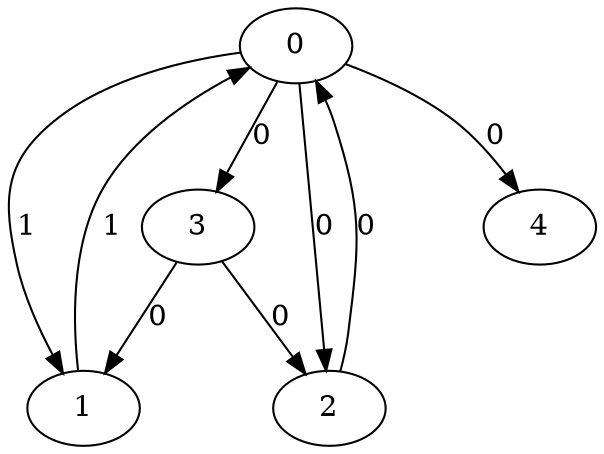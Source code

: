 // Source:634 Canonical: -1 1 0 0 0 1 -1 -1 -1 -1 0 -1 -1 -1 -1 -1 0 0 -1 -1 -1 -1 -1 -1 -1
digraph HRA_from_634_graph_000 {
  0 -> 1 [label="1"];
  0 -> 2 [label="0"];
  0 -> 3 [label="0"];
  1 -> 0 [label="1"];
  2 -> 0 [label="0"];
  3 -> 1 [label="0"];
  3 -> 2 [label="0"];
  0 -> 4 [label="0"];
}

// Source:634 Canonical: -1 1 0 0 0 1 -1 -1 -1 -1 0 -1 -1 -1 -1 -1 0 0 -1 -1 0 -1 -1 -1 -1
digraph HRA_from_634_graph_001 {
  0 -> 1 [label="1"];
  0 -> 2 [label="0"];
  0 -> 3 [label="0"];
  1 -> 0 [label="1"];
  2 -> 0 [label="0"];
  3 -> 1 [label="0"];
  3 -> 2 [label="0"];
  0 -> 4 [label="0"];
  4 -> 0 [label="0"];
}

// Source:634 Canonical: -1 1 0 0 -1 1 -1 -1 -1 0 0 -1 -1 -1 -1 -1 0 0 -1 -1 -1 -1 -1 -1 -1
digraph HRA_from_634_graph_002 {
  0 -> 1 [label="1"];
  0 -> 2 [label="0"];
  0 -> 3 [label="0"];
  1 -> 0 [label="1"];
  2 -> 0 [label="0"];
  3 -> 1 [label="0"];
  3 -> 2 [label="0"];
  1 -> 4 [label="0"];
}

// Source:634 Canonical: -1 1 0 0 0 1 -1 -1 -1 0 0 -1 -1 -1 -1 -1 0 0 -1 -1 -1 -1 -1 -1 -1
digraph HRA_from_634_graph_003 {
  0 -> 1 [label="1"];
  0 -> 2 [label="0"];
  0 -> 3 [label="0"];
  1 -> 0 [label="1"];
  2 -> 0 [label="0"];
  3 -> 1 [label="0"];
  3 -> 2 [label="0"];
  0 -> 4 [label="0"];
  1 -> 4 [label="0"];
}

// Source:634 Canonical: -1 1 0 0 -1 1 -1 -1 -1 0 0 -1 -1 -1 -1 -1 0 0 -1 -1 0 -1 -1 -1 -1
digraph HRA_from_634_graph_004 {
  0 -> 1 [label="1"];
  0 -> 2 [label="0"];
  0 -> 3 [label="0"];
  1 -> 0 [label="1"];
  2 -> 0 [label="0"];
  3 -> 1 [label="0"];
  3 -> 2 [label="0"];
  4 -> 0 [label="0"];
  1 -> 4 [label="0"];
}

// Source:634 Canonical: -1 1 0 0 0 1 -1 -1 -1 0 0 -1 -1 -1 -1 -1 0 0 -1 -1 0 -1 -1 -1 -1
digraph HRA_from_634_graph_005 {
  0 -> 1 [label="1"];
  0 -> 2 [label="0"];
  0 -> 3 [label="0"];
  1 -> 0 [label="1"];
  2 -> 0 [label="0"];
  3 -> 1 [label="0"];
  3 -> 2 [label="0"];
  0 -> 4 [label="0"];
  4 -> 0 [label="0"];
  1 -> 4 [label="0"];
}

// Source:634 Canonical: -1 1 0 0 0 1 -1 -1 -1 -1 0 -1 -1 -1 -1 -1 0 0 -1 -1 -1 0 -1 -1 -1
digraph HRA_from_634_graph_006 {
  0 -> 1 [label="1"];
  0 -> 2 [label="0"];
  0 -> 3 [label="0"];
  1 -> 0 [label="1"];
  2 -> 0 [label="0"];
  3 -> 1 [label="0"];
  3 -> 2 [label="0"];
  0 -> 4 [label="0"];
  4 -> 1 [label="0"];
}

// Source:634 Canonical: -1 1 0 0 0 1 -1 -1 -1 -1 0 -1 -1 -1 -1 -1 0 0 -1 -1 0 0 -1 -1 -1
digraph HRA_from_634_graph_007 {
  0 -> 1 [label="1"];
  0 -> 2 [label="0"];
  0 -> 3 [label="0"];
  1 -> 0 [label="1"];
  2 -> 0 [label="0"];
  3 -> 1 [label="0"];
  3 -> 2 [label="0"];
  0 -> 4 [label="0"];
  4 -> 0 [label="0"];
  4 -> 1 [label="0"];
}

// Source:634 Canonical: -1 1 0 0 -1 1 -1 -1 -1 0 0 -1 -1 -1 -1 -1 0 0 -1 -1 -1 0 -1 -1 -1
digraph HRA_from_634_graph_008 {
  0 -> 1 [label="1"];
  0 -> 2 [label="0"];
  0 -> 3 [label="0"];
  1 -> 0 [label="1"];
  2 -> 0 [label="0"];
  3 -> 1 [label="0"];
  3 -> 2 [label="0"];
  1 -> 4 [label="0"];
  4 -> 1 [label="0"];
}

// Source:634 Canonical: -1 1 0 0 0 1 -1 -1 -1 0 0 -1 -1 -1 -1 -1 0 0 -1 -1 -1 0 -1 -1 -1
digraph HRA_from_634_graph_009 {
  0 -> 1 [label="1"];
  0 -> 2 [label="0"];
  0 -> 3 [label="0"];
  1 -> 0 [label="1"];
  2 -> 0 [label="0"];
  3 -> 1 [label="0"];
  3 -> 2 [label="0"];
  0 -> 4 [label="0"];
  1 -> 4 [label="0"];
  4 -> 1 [label="0"];
}

// Source:634 Canonical: -1 1 0 0 -1 1 -1 -1 -1 0 0 -1 -1 -1 -1 -1 0 0 -1 -1 0 0 -1 -1 -1
digraph HRA_from_634_graph_010 {
  0 -> 1 [label="1"];
  0 -> 2 [label="0"];
  0 -> 3 [label="0"];
  1 -> 0 [label="1"];
  2 -> 0 [label="0"];
  3 -> 1 [label="0"];
  3 -> 2 [label="0"];
  4 -> 0 [label="0"];
  1 -> 4 [label="0"];
  4 -> 1 [label="0"];
}

// Source:634 Canonical: -1 1 0 0 0 1 -1 -1 -1 0 0 -1 -1 -1 -1 -1 0 0 -1 -1 0 0 -1 -1 -1
digraph HRA_from_634_graph_011 {
  0 -> 1 [label="1"];
  0 -> 2 [label="0"];
  0 -> 3 [label="0"];
  1 -> 0 [label="1"];
  2 -> 0 [label="0"];
  3 -> 1 [label="0"];
  3 -> 2 [label="0"];
  0 -> 4 [label="0"];
  4 -> 0 [label="0"];
  1 -> 4 [label="0"];
  4 -> 1 [label="0"];
}

// Source:634 Canonical: -1 1 0 0 -1 1 -1 -1 -1 -1 0 -1 -1 -1 0 -1 0 0 -1 -1 -1 -1 -1 -1 -1
digraph HRA_from_634_graph_012 {
  0 -> 1 [label="1"];
  0 -> 2 [label="0"];
  0 -> 3 [label="0"];
  1 -> 0 [label="1"];
  2 -> 0 [label="0"];
  3 -> 1 [label="0"];
  3 -> 2 [label="0"];
  2 -> 4 [label="0"];
}

// Source:634 Canonical: -1 1 0 0 0 1 -1 -1 -1 -1 0 -1 -1 -1 0 -1 0 0 -1 -1 -1 -1 -1 -1 -1
digraph HRA_from_634_graph_013 {
  0 -> 1 [label="1"];
  0 -> 2 [label="0"];
  0 -> 3 [label="0"];
  1 -> 0 [label="1"];
  2 -> 0 [label="0"];
  3 -> 1 [label="0"];
  3 -> 2 [label="0"];
  0 -> 4 [label="0"];
  2 -> 4 [label="0"];
}

// Source:634 Canonical: -1 1 0 0 -1 1 -1 -1 -1 -1 0 -1 -1 -1 0 -1 0 0 -1 -1 0 -1 -1 -1 -1
digraph HRA_from_634_graph_014 {
  0 -> 1 [label="1"];
  0 -> 2 [label="0"];
  0 -> 3 [label="0"];
  1 -> 0 [label="1"];
  2 -> 0 [label="0"];
  3 -> 1 [label="0"];
  3 -> 2 [label="0"];
  4 -> 0 [label="0"];
  2 -> 4 [label="0"];
}

// Source:634 Canonical: -1 1 0 0 0 1 -1 -1 -1 -1 0 -1 -1 -1 0 -1 0 0 -1 -1 0 -1 -1 -1 -1
digraph HRA_from_634_graph_015 {
  0 -> 1 [label="1"];
  0 -> 2 [label="0"];
  0 -> 3 [label="0"];
  1 -> 0 [label="1"];
  2 -> 0 [label="0"];
  3 -> 1 [label="0"];
  3 -> 2 [label="0"];
  0 -> 4 [label="0"];
  4 -> 0 [label="0"];
  2 -> 4 [label="0"];
}

// Source:634 Canonical: -1 1 0 0 -1 1 -1 -1 -1 0 0 -1 -1 -1 0 -1 0 0 -1 -1 -1 -1 -1 -1 -1
digraph HRA_from_634_graph_016 {
  0 -> 1 [label="1"];
  0 -> 2 [label="0"];
  0 -> 3 [label="0"];
  1 -> 0 [label="1"];
  2 -> 0 [label="0"];
  3 -> 1 [label="0"];
  3 -> 2 [label="0"];
  1 -> 4 [label="0"];
  2 -> 4 [label="0"];
}

// Source:634 Canonical: -1 1 0 0 0 1 -1 -1 -1 0 0 -1 -1 -1 0 -1 0 0 -1 -1 -1 -1 -1 -1 -1
digraph HRA_from_634_graph_017 {
  0 -> 1 [label="1"];
  0 -> 2 [label="0"];
  0 -> 3 [label="0"];
  1 -> 0 [label="1"];
  2 -> 0 [label="0"];
  3 -> 1 [label="0"];
  3 -> 2 [label="0"];
  0 -> 4 [label="0"];
  1 -> 4 [label="0"];
  2 -> 4 [label="0"];
}

// Source:634 Canonical: -1 1 0 0 -1 1 -1 -1 -1 0 0 -1 -1 -1 0 -1 0 0 -1 -1 0 -1 -1 -1 -1
digraph HRA_from_634_graph_018 {
  0 -> 1 [label="1"];
  0 -> 2 [label="0"];
  0 -> 3 [label="0"];
  1 -> 0 [label="1"];
  2 -> 0 [label="0"];
  3 -> 1 [label="0"];
  3 -> 2 [label="0"];
  4 -> 0 [label="0"];
  1 -> 4 [label="0"];
  2 -> 4 [label="0"];
}

// Source:634 Canonical: -1 1 0 0 0 1 -1 -1 -1 0 0 -1 -1 -1 0 -1 0 0 -1 -1 0 -1 -1 -1 -1
digraph HRA_from_634_graph_019 {
  0 -> 1 [label="1"];
  0 -> 2 [label="0"];
  0 -> 3 [label="0"];
  1 -> 0 [label="1"];
  2 -> 0 [label="0"];
  3 -> 1 [label="0"];
  3 -> 2 [label="0"];
  0 -> 4 [label="0"];
  4 -> 0 [label="0"];
  1 -> 4 [label="0"];
  2 -> 4 [label="0"];
}

// Source:634 Canonical: -1 1 0 0 -1 1 -1 -1 -1 -1 0 -1 -1 -1 0 -1 0 0 -1 -1 -1 0 -1 -1 -1
digraph HRA_from_634_graph_020 {
  0 -> 1 [label="1"];
  0 -> 2 [label="0"];
  0 -> 3 [label="0"];
  1 -> 0 [label="1"];
  2 -> 0 [label="0"];
  3 -> 1 [label="0"];
  3 -> 2 [label="0"];
  4 -> 1 [label="0"];
  2 -> 4 [label="0"];
}

// Source:634 Canonical: -1 1 0 0 0 1 -1 -1 -1 -1 0 -1 -1 -1 0 -1 0 0 -1 -1 -1 0 -1 -1 -1
digraph HRA_from_634_graph_021 {
  0 -> 1 [label="1"];
  0 -> 2 [label="0"];
  0 -> 3 [label="0"];
  1 -> 0 [label="1"];
  2 -> 0 [label="0"];
  3 -> 1 [label="0"];
  3 -> 2 [label="0"];
  0 -> 4 [label="0"];
  4 -> 1 [label="0"];
  2 -> 4 [label="0"];
}

// Source:634 Canonical: -1 1 0 0 -1 1 -1 -1 -1 -1 0 -1 -1 -1 0 -1 0 0 -1 -1 0 0 -1 -1 -1
digraph HRA_from_634_graph_022 {
  0 -> 1 [label="1"];
  0 -> 2 [label="0"];
  0 -> 3 [label="0"];
  1 -> 0 [label="1"];
  2 -> 0 [label="0"];
  3 -> 1 [label="0"];
  3 -> 2 [label="0"];
  4 -> 0 [label="0"];
  4 -> 1 [label="0"];
  2 -> 4 [label="0"];
}

// Source:634 Canonical: -1 1 0 0 0 1 -1 -1 -1 -1 0 -1 -1 -1 0 -1 0 0 -1 -1 0 0 -1 -1 -1
digraph HRA_from_634_graph_023 {
  0 -> 1 [label="1"];
  0 -> 2 [label="0"];
  0 -> 3 [label="0"];
  1 -> 0 [label="1"];
  2 -> 0 [label="0"];
  3 -> 1 [label="0"];
  3 -> 2 [label="0"];
  0 -> 4 [label="0"];
  4 -> 0 [label="0"];
  4 -> 1 [label="0"];
  2 -> 4 [label="0"];
}

// Source:634 Canonical: -1 1 0 0 -1 1 -1 -1 -1 0 0 -1 -1 -1 0 -1 0 0 -1 -1 -1 0 -1 -1 -1
digraph HRA_from_634_graph_024 {
  0 -> 1 [label="1"];
  0 -> 2 [label="0"];
  0 -> 3 [label="0"];
  1 -> 0 [label="1"];
  2 -> 0 [label="0"];
  3 -> 1 [label="0"];
  3 -> 2 [label="0"];
  1 -> 4 [label="0"];
  4 -> 1 [label="0"];
  2 -> 4 [label="0"];
}

// Source:634 Canonical: -1 1 0 0 0 1 -1 -1 -1 0 0 -1 -1 -1 0 -1 0 0 -1 -1 -1 0 -1 -1 -1
digraph HRA_from_634_graph_025 {
  0 -> 1 [label="1"];
  0 -> 2 [label="0"];
  0 -> 3 [label="0"];
  1 -> 0 [label="1"];
  2 -> 0 [label="0"];
  3 -> 1 [label="0"];
  3 -> 2 [label="0"];
  0 -> 4 [label="0"];
  1 -> 4 [label="0"];
  4 -> 1 [label="0"];
  2 -> 4 [label="0"];
}

// Source:634 Canonical: -1 1 0 0 -1 1 -1 -1 -1 0 0 -1 -1 -1 0 -1 0 0 -1 -1 0 0 -1 -1 -1
digraph HRA_from_634_graph_026 {
  0 -> 1 [label="1"];
  0 -> 2 [label="0"];
  0 -> 3 [label="0"];
  1 -> 0 [label="1"];
  2 -> 0 [label="0"];
  3 -> 1 [label="0"];
  3 -> 2 [label="0"];
  4 -> 0 [label="0"];
  1 -> 4 [label="0"];
  4 -> 1 [label="0"];
  2 -> 4 [label="0"];
}

// Source:634 Canonical: -1 1 0 0 0 1 -1 -1 -1 0 0 -1 -1 -1 0 -1 0 0 -1 -1 0 0 -1 -1 -1
digraph HRA_from_634_graph_027 {
  0 -> 1 [label="1"];
  0 -> 2 [label="0"];
  0 -> 3 [label="0"];
  1 -> 0 [label="1"];
  2 -> 0 [label="0"];
  3 -> 1 [label="0"];
  3 -> 2 [label="0"];
  0 -> 4 [label="0"];
  4 -> 0 [label="0"];
  1 -> 4 [label="0"];
  4 -> 1 [label="0"];
  2 -> 4 [label="0"];
}

// Source:634 Canonical: -1 1 0 0 0 1 -1 -1 -1 -1 0 -1 -1 -1 -1 -1 0 0 -1 -1 -1 -1 0 -1 -1
digraph HRA_from_634_graph_028 {
  0 -> 1 [label="1"];
  0 -> 2 [label="0"];
  0 -> 3 [label="0"];
  1 -> 0 [label="1"];
  2 -> 0 [label="0"];
  3 -> 1 [label="0"];
  3 -> 2 [label="0"];
  0 -> 4 [label="0"];
  4 -> 2 [label="0"];
}

// Source:634 Canonical: -1 1 0 0 0 1 -1 -1 -1 -1 0 -1 -1 -1 -1 -1 0 0 -1 -1 0 -1 0 -1 -1
digraph HRA_from_634_graph_029 {
  0 -> 1 [label="1"];
  0 -> 2 [label="0"];
  0 -> 3 [label="0"];
  1 -> 0 [label="1"];
  2 -> 0 [label="0"];
  3 -> 1 [label="0"];
  3 -> 2 [label="0"];
  0 -> 4 [label="0"];
  4 -> 0 [label="0"];
  4 -> 2 [label="0"];
}

// Source:634 Canonical: -1 1 0 0 -1 1 -1 -1 -1 0 0 -1 -1 -1 -1 -1 0 0 -1 -1 -1 -1 0 -1 -1
digraph HRA_from_634_graph_030 {
  0 -> 1 [label="1"];
  0 -> 2 [label="0"];
  0 -> 3 [label="0"];
  1 -> 0 [label="1"];
  2 -> 0 [label="0"];
  3 -> 1 [label="0"];
  3 -> 2 [label="0"];
  1 -> 4 [label="0"];
  4 -> 2 [label="0"];
}

// Source:634 Canonical: -1 1 0 0 0 1 -1 -1 -1 0 0 -1 -1 -1 -1 -1 0 0 -1 -1 -1 -1 0 -1 -1
digraph HRA_from_634_graph_031 {
  0 -> 1 [label="1"];
  0 -> 2 [label="0"];
  0 -> 3 [label="0"];
  1 -> 0 [label="1"];
  2 -> 0 [label="0"];
  3 -> 1 [label="0"];
  3 -> 2 [label="0"];
  0 -> 4 [label="0"];
  1 -> 4 [label="0"];
  4 -> 2 [label="0"];
}

// Source:634 Canonical: -1 1 0 0 -1 1 -1 -1 -1 0 0 -1 -1 -1 -1 -1 0 0 -1 -1 0 -1 0 -1 -1
digraph HRA_from_634_graph_032 {
  0 -> 1 [label="1"];
  0 -> 2 [label="0"];
  0 -> 3 [label="0"];
  1 -> 0 [label="1"];
  2 -> 0 [label="0"];
  3 -> 1 [label="0"];
  3 -> 2 [label="0"];
  4 -> 0 [label="0"];
  1 -> 4 [label="0"];
  4 -> 2 [label="0"];
}

// Source:634 Canonical: -1 1 0 0 0 1 -1 -1 -1 0 0 -1 -1 -1 -1 -1 0 0 -1 -1 0 -1 0 -1 -1
digraph HRA_from_634_graph_033 {
  0 -> 1 [label="1"];
  0 -> 2 [label="0"];
  0 -> 3 [label="0"];
  1 -> 0 [label="1"];
  2 -> 0 [label="0"];
  3 -> 1 [label="0"];
  3 -> 2 [label="0"];
  0 -> 4 [label="0"];
  4 -> 0 [label="0"];
  1 -> 4 [label="0"];
  4 -> 2 [label="0"];
}

// Source:634 Canonical: -1 1 0 0 0 1 -1 -1 -1 -1 0 -1 -1 -1 -1 -1 0 0 -1 -1 -1 0 0 -1 -1
digraph HRA_from_634_graph_034 {
  0 -> 1 [label="1"];
  0 -> 2 [label="0"];
  0 -> 3 [label="0"];
  1 -> 0 [label="1"];
  2 -> 0 [label="0"];
  3 -> 1 [label="0"];
  3 -> 2 [label="0"];
  0 -> 4 [label="0"];
  4 -> 1 [label="0"];
  4 -> 2 [label="0"];
}

// Source:634 Canonical: -1 1 0 0 0 1 -1 -1 -1 -1 0 -1 -1 -1 -1 -1 0 0 -1 -1 0 0 0 -1 -1
digraph HRA_from_634_graph_035 {
  0 -> 1 [label="1"];
  0 -> 2 [label="0"];
  0 -> 3 [label="0"];
  1 -> 0 [label="1"];
  2 -> 0 [label="0"];
  3 -> 1 [label="0"];
  3 -> 2 [label="0"];
  0 -> 4 [label="0"];
  4 -> 0 [label="0"];
  4 -> 1 [label="0"];
  4 -> 2 [label="0"];
}

// Source:634 Canonical: -1 1 0 0 -1 1 -1 -1 -1 0 0 -1 -1 -1 -1 -1 0 0 -1 -1 -1 0 0 -1 -1
digraph HRA_from_634_graph_036 {
  0 -> 1 [label="1"];
  0 -> 2 [label="0"];
  0 -> 3 [label="0"];
  1 -> 0 [label="1"];
  2 -> 0 [label="0"];
  3 -> 1 [label="0"];
  3 -> 2 [label="0"];
  1 -> 4 [label="0"];
  4 -> 1 [label="0"];
  4 -> 2 [label="0"];
}

// Source:634 Canonical: -1 1 0 0 0 1 -1 -1 -1 0 0 -1 -1 -1 -1 -1 0 0 -1 -1 -1 0 0 -1 -1
digraph HRA_from_634_graph_037 {
  0 -> 1 [label="1"];
  0 -> 2 [label="0"];
  0 -> 3 [label="0"];
  1 -> 0 [label="1"];
  2 -> 0 [label="0"];
  3 -> 1 [label="0"];
  3 -> 2 [label="0"];
  0 -> 4 [label="0"];
  1 -> 4 [label="0"];
  4 -> 1 [label="0"];
  4 -> 2 [label="0"];
}

// Source:634 Canonical: -1 1 0 0 -1 1 -1 -1 -1 0 0 -1 -1 -1 -1 -1 0 0 -1 -1 0 0 0 -1 -1
digraph HRA_from_634_graph_038 {
  0 -> 1 [label="1"];
  0 -> 2 [label="0"];
  0 -> 3 [label="0"];
  1 -> 0 [label="1"];
  2 -> 0 [label="0"];
  3 -> 1 [label="0"];
  3 -> 2 [label="0"];
  4 -> 0 [label="0"];
  1 -> 4 [label="0"];
  4 -> 1 [label="0"];
  4 -> 2 [label="0"];
}

// Source:634 Canonical: -1 1 0 0 0 1 -1 -1 -1 0 0 -1 -1 -1 -1 -1 0 0 -1 -1 0 0 0 -1 -1
digraph HRA_from_634_graph_039 {
  0 -> 1 [label="1"];
  0 -> 2 [label="0"];
  0 -> 3 [label="0"];
  1 -> 0 [label="1"];
  2 -> 0 [label="0"];
  3 -> 1 [label="0"];
  3 -> 2 [label="0"];
  0 -> 4 [label="0"];
  4 -> 0 [label="0"];
  1 -> 4 [label="0"];
  4 -> 1 [label="0"];
  4 -> 2 [label="0"];
}

// Source:634 Canonical: -1 1 0 0 -1 1 -1 -1 -1 -1 0 -1 -1 -1 0 -1 0 0 -1 -1 -1 -1 0 -1 -1
digraph HRA_from_634_graph_040 {
  0 -> 1 [label="1"];
  0 -> 2 [label="0"];
  0 -> 3 [label="0"];
  1 -> 0 [label="1"];
  2 -> 0 [label="0"];
  3 -> 1 [label="0"];
  3 -> 2 [label="0"];
  2 -> 4 [label="0"];
  4 -> 2 [label="0"];
}

// Source:634 Canonical: -1 1 0 0 0 1 -1 -1 -1 -1 0 -1 -1 -1 0 -1 0 0 -1 -1 -1 -1 0 -1 -1
digraph HRA_from_634_graph_041 {
  0 -> 1 [label="1"];
  0 -> 2 [label="0"];
  0 -> 3 [label="0"];
  1 -> 0 [label="1"];
  2 -> 0 [label="0"];
  3 -> 1 [label="0"];
  3 -> 2 [label="0"];
  0 -> 4 [label="0"];
  2 -> 4 [label="0"];
  4 -> 2 [label="0"];
}

// Source:634 Canonical: -1 1 0 0 -1 1 -1 -1 -1 -1 0 -1 -1 -1 0 -1 0 0 -1 -1 0 -1 0 -1 -1
digraph HRA_from_634_graph_042 {
  0 -> 1 [label="1"];
  0 -> 2 [label="0"];
  0 -> 3 [label="0"];
  1 -> 0 [label="1"];
  2 -> 0 [label="0"];
  3 -> 1 [label="0"];
  3 -> 2 [label="0"];
  4 -> 0 [label="0"];
  2 -> 4 [label="0"];
  4 -> 2 [label="0"];
}

// Source:634 Canonical: -1 1 0 0 0 1 -1 -1 -1 -1 0 -1 -1 -1 0 -1 0 0 -1 -1 0 -1 0 -1 -1
digraph HRA_from_634_graph_043 {
  0 -> 1 [label="1"];
  0 -> 2 [label="0"];
  0 -> 3 [label="0"];
  1 -> 0 [label="1"];
  2 -> 0 [label="0"];
  3 -> 1 [label="0"];
  3 -> 2 [label="0"];
  0 -> 4 [label="0"];
  4 -> 0 [label="0"];
  2 -> 4 [label="0"];
  4 -> 2 [label="0"];
}

// Source:634 Canonical: -1 1 0 0 -1 1 -1 -1 -1 0 0 -1 -1 -1 0 -1 0 0 -1 -1 -1 -1 0 -1 -1
digraph HRA_from_634_graph_044 {
  0 -> 1 [label="1"];
  0 -> 2 [label="0"];
  0 -> 3 [label="0"];
  1 -> 0 [label="1"];
  2 -> 0 [label="0"];
  3 -> 1 [label="0"];
  3 -> 2 [label="0"];
  1 -> 4 [label="0"];
  2 -> 4 [label="0"];
  4 -> 2 [label="0"];
}

// Source:634 Canonical: -1 1 0 0 0 1 -1 -1 -1 0 0 -1 -1 -1 0 -1 0 0 -1 -1 -1 -1 0 -1 -1
digraph HRA_from_634_graph_045 {
  0 -> 1 [label="1"];
  0 -> 2 [label="0"];
  0 -> 3 [label="0"];
  1 -> 0 [label="1"];
  2 -> 0 [label="0"];
  3 -> 1 [label="0"];
  3 -> 2 [label="0"];
  0 -> 4 [label="0"];
  1 -> 4 [label="0"];
  2 -> 4 [label="0"];
  4 -> 2 [label="0"];
}

// Source:634 Canonical: -1 1 0 0 -1 1 -1 -1 -1 0 0 -1 -1 -1 0 -1 0 0 -1 -1 0 -1 0 -1 -1
digraph HRA_from_634_graph_046 {
  0 -> 1 [label="1"];
  0 -> 2 [label="0"];
  0 -> 3 [label="0"];
  1 -> 0 [label="1"];
  2 -> 0 [label="0"];
  3 -> 1 [label="0"];
  3 -> 2 [label="0"];
  4 -> 0 [label="0"];
  1 -> 4 [label="0"];
  2 -> 4 [label="0"];
  4 -> 2 [label="0"];
}

// Source:634 Canonical: -1 1 0 0 0 1 -1 -1 -1 0 0 -1 -1 -1 0 -1 0 0 -1 -1 0 -1 0 -1 -1
digraph HRA_from_634_graph_047 {
  0 -> 1 [label="1"];
  0 -> 2 [label="0"];
  0 -> 3 [label="0"];
  1 -> 0 [label="1"];
  2 -> 0 [label="0"];
  3 -> 1 [label="0"];
  3 -> 2 [label="0"];
  0 -> 4 [label="0"];
  4 -> 0 [label="0"];
  1 -> 4 [label="0"];
  2 -> 4 [label="0"];
  4 -> 2 [label="0"];
}

// Source:634 Canonical: -1 1 0 0 -1 1 -1 -1 -1 -1 0 -1 -1 -1 0 -1 0 0 -1 -1 -1 0 0 -1 -1
digraph HRA_from_634_graph_048 {
  0 -> 1 [label="1"];
  0 -> 2 [label="0"];
  0 -> 3 [label="0"];
  1 -> 0 [label="1"];
  2 -> 0 [label="0"];
  3 -> 1 [label="0"];
  3 -> 2 [label="0"];
  4 -> 1 [label="0"];
  2 -> 4 [label="0"];
  4 -> 2 [label="0"];
}

// Source:634 Canonical: -1 1 0 0 0 1 -1 -1 -1 -1 0 -1 -1 -1 0 -1 0 0 -1 -1 -1 0 0 -1 -1
digraph HRA_from_634_graph_049 {
  0 -> 1 [label="1"];
  0 -> 2 [label="0"];
  0 -> 3 [label="0"];
  1 -> 0 [label="1"];
  2 -> 0 [label="0"];
  3 -> 1 [label="0"];
  3 -> 2 [label="0"];
  0 -> 4 [label="0"];
  4 -> 1 [label="0"];
  2 -> 4 [label="0"];
  4 -> 2 [label="0"];
}

// Source:634 Canonical: -1 1 0 0 -1 1 -1 -1 -1 -1 0 -1 -1 -1 0 -1 0 0 -1 -1 0 0 0 -1 -1
digraph HRA_from_634_graph_050 {
  0 -> 1 [label="1"];
  0 -> 2 [label="0"];
  0 -> 3 [label="0"];
  1 -> 0 [label="1"];
  2 -> 0 [label="0"];
  3 -> 1 [label="0"];
  3 -> 2 [label="0"];
  4 -> 0 [label="0"];
  4 -> 1 [label="0"];
  2 -> 4 [label="0"];
  4 -> 2 [label="0"];
}

// Source:634 Canonical: -1 1 0 0 0 1 -1 -1 -1 -1 0 -1 -1 -1 0 -1 0 0 -1 -1 0 0 0 -1 -1
digraph HRA_from_634_graph_051 {
  0 -> 1 [label="1"];
  0 -> 2 [label="0"];
  0 -> 3 [label="0"];
  1 -> 0 [label="1"];
  2 -> 0 [label="0"];
  3 -> 1 [label="0"];
  3 -> 2 [label="0"];
  0 -> 4 [label="0"];
  4 -> 0 [label="0"];
  4 -> 1 [label="0"];
  2 -> 4 [label="0"];
  4 -> 2 [label="0"];
}

// Source:634 Canonical: -1 1 0 0 -1 1 -1 -1 -1 0 0 -1 -1 -1 0 -1 0 0 -1 -1 -1 0 0 -1 -1
digraph HRA_from_634_graph_052 {
  0 -> 1 [label="1"];
  0 -> 2 [label="0"];
  0 -> 3 [label="0"];
  1 -> 0 [label="1"];
  2 -> 0 [label="0"];
  3 -> 1 [label="0"];
  3 -> 2 [label="0"];
  1 -> 4 [label="0"];
  4 -> 1 [label="0"];
  2 -> 4 [label="0"];
  4 -> 2 [label="0"];
}

// Source:634 Canonical: -1 1 0 0 0 1 -1 -1 -1 0 0 -1 -1 -1 0 -1 0 0 -1 -1 -1 0 0 -1 -1
digraph HRA_from_634_graph_053 {
  0 -> 1 [label="1"];
  0 -> 2 [label="0"];
  0 -> 3 [label="0"];
  1 -> 0 [label="1"];
  2 -> 0 [label="0"];
  3 -> 1 [label="0"];
  3 -> 2 [label="0"];
  0 -> 4 [label="0"];
  1 -> 4 [label="0"];
  4 -> 1 [label="0"];
  2 -> 4 [label="0"];
  4 -> 2 [label="0"];
}

// Source:634 Canonical: -1 1 0 0 -1 1 -1 -1 -1 0 0 -1 -1 -1 0 -1 0 0 -1 -1 0 0 0 -1 -1
digraph HRA_from_634_graph_054 {
  0 -> 1 [label="1"];
  0 -> 2 [label="0"];
  0 -> 3 [label="0"];
  1 -> 0 [label="1"];
  2 -> 0 [label="0"];
  3 -> 1 [label="0"];
  3 -> 2 [label="0"];
  4 -> 0 [label="0"];
  1 -> 4 [label="0"];
  4 -> 1 [label="0"];
  2 -> 4 [label="0"];
  4 -> 2 [label="0"];
}

// Source:634 Canonical: -1 1 0 0 0 1 -1 -1 -1 0 0 -1 -1 -1 0 -1 0 0 -1 -1 0 0 0 -1 -1
digraph HRA_from_634_graph_055 {
  0 -> 1 [label="1"];
  0 -> 2 [label="0"];
  0 -> 3 [label="0"];
  1 -> 0 [label="1"];
  2 -> 0 [label="0"];
  3 -> 1 [label="0"];
  3 -> 2 [label="0"];
  0 -> 4 [label="0"];
  4 -> 0 [label="0"];
  1 -> 4 [label="0"];
  4 -> 1 [label="0"];
  2 -> 4 [label="0"];
  4 -> 2 [label="0"];
}

// Source:634 Canonical: -1 1 0 0 -1 1 -1 -1 -1 -1 0 -1 -1 -1 -1 -1 0 0 -1 0 -1 -1 -1 -1 -1
digraph HRA_from_634_graph_056 {
  0 -> 1 [label="1"];
  0 -> 2 [label="0"];
  0 -> 3 [label="0"];
  1 -> 0 [label="1"];
  2 -> 0 [label="0"];
  3 -> 1 [label="0"];
  3 -> 2 [label="0"];
  3 -> 4 [label="0"];
}

// Source:634 Canonical: -1 1 0 0 0 1 -1 -1 -1 -1 0 -1 -1 -1 -1 -1 0 0 -1 0 -1 -1 -1 -1 -1
digraph HRA_from_634_graph_057 {
  0 -> 1 [label="1"];
  0 -> 2 [label="0"];
  0 -> 3 [label="0"];
  1 -> 0 [label="1"];
  2 -> 0 [label="0"];
  3 -> 1 [label="0"];
  3 -> 2 [label="0"];
  0 -> 4 [label="0"];
  3 -> 4 [label="0"];
}

// Source:634 Canonical: -1 1 0 0 -1 1 -1 -1 -1 -1 0 -1 -1 -1 -1 -1 0 0 -1 0 0 -1 -1 -1 -1
digraph HRA_from_634_graph_058 {
  0 -> 1 [label="1"];
  0 -> 2 [label="0"];
  0 -> 3 [label="0"];
  1 -> 0 [label="1"];
  2 -> 0 [label="0"];
  3 -> 1 [label="0"];
  3 -> 2 [label="0"];
  4 -> 0 [label="0"];
  3 -> 4 [label="0"];
}

// Source:634 Canonical: -1 1 0 0 0 1 -1 -1 -1 -1 0 -1 -1 -1 -1 -1 0 0 -1 0 0 -1 -1 -1 -1
digraph HRA_from_634_graph_059 {
  0 -> 1 [label="1"];
  0 -> 2 [label="0"];
  0 -> 3 [label="0"];
  1 -> 0 [label="1"];
  2 -> 0 [label="0"];
  3 -> 1 [label="0"];
  3 -> 2 [label="0"];
  0 -> 4 [label="0"];
  4 -> 0 [label="0"];
  3 -> 4 [label="0"];
}

// Source:634 Canonical: -1 1 0 0 -1 1 -1 -1 -1 0 0 -1 -1 -1 -1 -1 0 0 -1 0 -1 -1 -1 -1 -1
digraph HRA_from_634_graph_060 {
  0 -> 1 [label="1"];
  0 -> 2 [label="0"];
  0 -> 3 [label="0"];
  1 -> 0 [label="1"];
  2 -> 0 [label="0"];
  3 -> 1 [label="0"];
  3 -> 2 [label="0"];
  1 -> 4 [label="0"];
  3 -> 4 [label="0"];
}

// Source:634 Canonical: -1 1 0 0 0 1 -1 -1 -1 0 0 -1 -1 -1 -1 -1 0 0 -1 0 -1 -1 -1 -1 -1
digraph HRA_from_634_graph_061 {
  0 -> 1 [label="1"];
  0 -> 2 [label="0"];
  0 -> 3 [label="0"];
  1 -> 0 [label="1"];
  2 -> 0 [label="0"];
  3 -> 1 [label="0"];
  3 -> 2 [label="0"];
  0 -> 4 [label="0"];
  1 -> 4 [label="0"];
  3 -> 4 [label="0"];
}

// Source:634 Canonical: -1 1 0 0 -1 1 -1 -1 -1 0 0 -1 -1 -1 -1 -1 0 0 -1 0 0 -1 -1 -1 -1
digraph HRA_from_634_graph_062 {
  0 -> 1 [label="1"];
  0 -> 2 [label="0"];
  0 -> 3 [label="0"];
  1 -> 0 [label="1"];
  2 -> 0 [label="0"];
  3 -> 1 [label="0"];
  3 -> 2 [label="0"];
  4 -> 0 [label="0"];
  1 -> 4 [label="0"];
  3 -> 4 [label="0"];
}

// Source:634 Canonical: -1 1 0 0 0 1 -1 -1 -1 0 0 -1 -1 -1 -1 -1 0 0 -1 0 0 -1 -1 -1 -1
digraph HRA_from_634_graph_063 {
  0 -> 1 [label="1"];
  0 -> 2 [label="0"];
  0 -> 3 [label="0"];
  1 -> 0 [label="1"];
  2 -> 0 [label="0"];
  3 -> 1 [label="0"];
  3 -> 2 [label="0"];
  0 -> 4 [label="0"];
  4 -> 0 [label="0"];
  1 -> 4 [label="0"];
  3 -> 4 [label="0"];
}

// Source:634 Canonical: -1 1 0 0 -1 1 -1 -1 -1 -1 0 -1 -1 -1 -1 -1 0 0 -1 0 -1 0 -1 -1 -1
digraph HRA_from_634_graph_064 {
  0 -> 1 [label="1"];
  0 -> 2 [label="0"];
  0 -> 3 [label="0"];
  1 -> 0 [label="1"];
  2 -> 0 [label="0"];
  3 -> 1 [label="0"];
  3 -> 2 [label="0"];
  4 -> 1 [label="0"];
  3 -> 4 [label="0"];
}

// Source:634 Canonical: -1 1 0 0 0 1 -1 -1 -1 -1 0 -1 -1 -1 -1 -1 0 0 -1 0 -1 0 -1 -1 -1
digraph HRA_from_634_graph_065 {
  0 -> 1 [label="1"];
  0 -> 2 [label="0"];
  0 -> 3 [label="0"];
  1 -> 0 [label="1"];
  2 -> 0 [label="0"];
  3 -> 1 [label="0"];
  3 -> 2 [label="0"];
  0 -> 4 [label="0"];
  4 -> 1 [label="0"];
  3 -> 4 [label="0"];
}

// Source:634 Canonical: -1 1 0 0 -1 1 -1 -1 -1 -1 0 -1 -1 -1 -1 -1 0 0 -1 0 0 0 -1 -1 -1
digraph HRA_from_634_graph_066 {
  0 -> 1 [label="1"];
  0 -> 2 [label="0"];
  0 -> 3 [label="0"];
  1 -> 0 [label="1"];
  2 -> 0 [label="0"];
  3 -> 1 [label="0"];
  3 -> 2 [label="0"];
  4 -> 0 [label="0"];
  4 -> 1 [label="0"];
  3 -> 4 [label="0"];
}

// Source:634 Canonical: -1 1 0 0 0 1 -1 -1 -1 -1 0 -1 -1 -1 -1 -1 0 0 -1 0 0 0 -1 -1 -1
digraph HRA_from_634_graph_067 {
  0 -> 1 [label="1"];
  0 -> 2 [label="0"];
  0 -> 3 [label="0"];
  1 -> 0 [label="1"];
  2 -> 0 [label="0"];
  3 -> 1 [label="0"];
  3 -> 2 [label="0"];
  0 -> 4 [label="0"];
  4 -> 0 [label="0"];
  4 -> 1 [label="0"];
  3 -> 4 [label="0"];
}

// Source:634 Canonical: -1 1 0 0 -1 1 -1 -1 -1 0 0 -1 -1 -1 -1 -1 0 0 -1 0 -1 0 -1 -1 -1
digraph HRA_from_634_graph_068 {
  0 -> 1 [label="1"];
  0 -> 2 [label="0"];
  0 -> 3 [label="0"];
  1 -> 0 [label="1"];
  2 -> 0 [label="0"];
  3 -> 1 [label="0"];
  3 -> 2 [label="0"];
  1 -> 4 [label="0"];
  4 -> 1 [label="0"];
  3 -> 4 [label="0"];
}

// Source:634 Canonical: -1 1 0 0 0 1 -1 -1 -1 0 0 -1 -1 -1 -1 -1 0 0 -1 0 -1 0 -1 -1 -1
digraph HRA_from_634_graph_069 {
  0 -> 1 [label="1"];
  0 -> 2 [label="0"];
  0 -> 3 [label="0"];
  1 -> 0 [label="1"];
  2 -> 0 [label="0"];
  3 -> 1 [label="0"];
  3 -> 2 [label="0"];
  0 -> 4 [label="0"];
  1 -> 4 [label="0"];
  4 -> 1 [label="0"];
  3 -> 4 [label="0"];
}

// Source:634 Canonical: -1 1 0 0 -1 1 -1 -1 -1 0 0 -1 -1 -1 -1 -1 0 0 -1 0 0 0 -1 -1 -1
digraph HRA_from_634_graph_070 {
  0 -> 1 [label="1"];
  0 -> 2 [label="0"];
  0 -> 3 [label="0"];
  1 -> 0 [label="1"];
  2 -> 0 [label="0"];
  3 -> 1 [label="0"];
  3 -> 2 [label="0"];
  4 -> 0 [label="0"];
  1 -> 4 [label="0"];
  4 -> 1 [label="0"];
  3 -> 4 [label="0"];
}

// Source:634 Canonical: -1 1 0 0 0 1 -1 -1 -1 0 0 -1 -1 -1 -1 -1 0 0 -1 0 0 0 -1 -1 -1
digraph HRA_from_634_graph_071 {
  0 -> 1 [label="1"];
  0 -> 2 [label="0"];
  0 -> 3 [label="0"];
  1 -> 0 [label="1"];
  2 -> 0 [label="0"];
  3 -> 1 [label="0"];
  3 -> 2 [label="0"];
  0 -> 4 [label="0"];
  4 -> 0 [label="0"];
  1 -> 4 [label="0"];
  4 -> 1 [label="0"];
  3 -> 4 [label="0"];
}

// Source:634 Canonical: -1 1 0 0 -1 1 -1 -1 -1 -1 0 -1 -1 -1 0 -1 0 0 -1 0 -1 -1 -1 -1 -1
digraph HRA_from_634_graph_072 {
  0 -> 1 [label="1"];
  0 -> 2 [label="0"];
  0 -> 3 [label="0"];
  1 -> 0 [label="1"];
  2 -> 0 [label="0"];
  3 -> 1 [label="0"];
  3 -> 2 [label="0"];
  2 -> 4 [label="0"];
  3 -> 4 [label="0"];
}

// Source:634 Canonical: -1 1 0 0 0 1 -1 -1 -1 -1 0 -1 -1 -1 0 -1 0 0 -1 0 -1 -1 -1 -1 -1
digraph HRA_from_634_graph_073 {
  0 -> 1 [label="1"];
  0 -> 2 [label="0"];
  0 -> 3 [label="0"];
  1 -> 0 [label="1"];
  2 -> 0 [label="0"];
  3 -> 1 [label="0"];
  3 -> 2 [label="0"];
  0 -> 4 [label="0"];
  2 -> 4 [label="0"];
  3 -> 4 [label="0"];
}

// Source:634 Canonical: -1 1 0 0 -1 1 -1 -1 -1 -1 0 -1 -1 -1 0 -1 0 0 -1 0 0 -1 -1 -1 -1
digraph HRA_from_634_graph_074 {
  0 -> 1 [label="1"];
  0 -> 2 [label="0"];
  0 -> 3 [label="0"];
  1 -> 0 [label="1"];
  2 -> 0 [label="0"];
  3 -> 1 [label="0"];
  3 -> 2 [label="0"];
  4 -> 0 [label="0"];
  2 -> 4 [label="0"];
  3 -> 4 [label="0"];
}

// Source:634 Canonical: -1 1 0 0 0 1 -1 -1 -1 -1 0 -1 -1 -1 0 -1 0 0 -1 0 0 -1 -1 -1 -1
digraph HRA_from_634_graph_075 {
  0 -> 1 [label="1"];
  0 -> 2 [label="0"];
  0 -> 3 [label="0"];
  1 -> 0 [label="1"];
  2 -> 0 [label="0"];
  3 -> 1 [label="0"];
  3 -> 2 [label="0"];
  0 -> 4 [label="0"];
  4 -> 0 [label="0"];
  2 -> 4 [label="0"];
  3 -> 4 [label="0"];
}

// Source:634 Canonical: -1 1 0 0 -1 1 -1 -1 -1 0 0 -1 -1 -1 0 -1 0 0 -1 0 -1 -1 -1 -1 -1
digraph HRA_from_634_graph_076 {
  0 -> 1 [label="1"];
  0 -> 2 [label="0"];
  0 -> 3 [label="0"];
  1 -> 0 [label="1"];
  2 -> 0 [label="0"];
  3 -> 1 [label="0"];
  3 -> 2 [label="0"];
  1 -> 4 [label="0"];
  2 -> 4 [label="0"];
  3 -> 4 [label="0"];
}

// Source:634 Canonical: -1 1 0 0 0 1 -1 -1 -1 0 0 -1 -1 -1 0 -1 0 0 -1 0 -1 -1 -1 -1 -1
digraph HRA_from_634_graph_077 {
  0 -> 1 [label="1"];
  0 -> 2 [label="0"];
  0 -> 3 [label="0"];
  1 -> 0 [label="1"];
  2 -> 0 [label="0"];
  3 -> 1 [label="0"];
  3 -> 2 [label="0"];
  0 -> 4 [label="0"];
  1 -> 4 [label="0"];
  2 -> 4 [label="0"];
  3 -> 4 [label="0"];
}

// Source:634 Canonical: -1 1 0 0 -1 1 -1 -1 -1 0 0 -1 -1 -1 0 -1 0 0 -1 0 0 -1 -1 -1 -1
digraph HRA_from_634_graph_078 {
  0 -> 1 [label="1"];
  0 -> 2 [label="0"];
  0 -> 3 [label="0"];
  1 -> 0 [label="1"];
  2 -> 0 [label="0"];
  3 -> 1 [label="0"];
  3 -> 2 [label="0"];
  4 -> 0 [label="0"];
  1 -> 4 [label="0"];
  2 -> 4 [label="0"];
  3 -> 4 [label="0"];
}

// Source:634 Canonical: -1 1 0 0 0 1 -1 -1 -1 0 0 -1 -1 -1 0 -1 0 0 -1 0 0 -1 -1 -1 -1
digraph HRA_from_634_graph_079 {
  0 -> 1 [label="1"];
  0 -> 2 [label="0"];
  0 -> 3 [label="0"];
  1 -> 0 [label="1"];
  2 -> 0 [label="0"];
  3 -> 1 [label="0"];
  3 -> 2 [label="0"];
  0 -> 4 [label="0"];
  4 -> 0 [label="0"];
  1 -> 4 [label="0"];
  2 -> 4 [label="0"];
  3 -> 4 [label="0"];
}

// Source:634 Canonical: -1 1 0 0 -1 1 -1 -1 -1 -1 0 -1 -1 -1 0 -1 0 0 -1 0 -1 0 -1 -1 -1
digraph HRA_from_634_graph_080 {
  0 -> 1 [label="1"];
  0 -> 2 [label="0"];
  0 -> 3 [label="0"];
  1 -> 0 [label="1"];
  2 -> 0 [label="0"];
  3 -> 1 [label="0"];
  3 -> 2 [label="0"];
  4 -> 1 [label="0"];
  2 -> 4 [label="0"];
  3 -> 4 [label="0"];
}

// Source:634 Canonical: -1 1 0 0 0 1 -1 -1 -1 -1 0 -1 -1 -1 0 -1 0 0 -1 0 -1 0 -1 -1 -1
digraph HRA_from_634_graph_081 {
  0 -> 1 [label="1"];
  0 -> 2 [label="0"];
  0 -> 3 [label="0"];
  1 -> 0 [label="1"];
  2 -> 0 [label="0"];
  3 -> 1 [label="0"];
  3 -> 2 [label="0"];
  0 -> 4 [label="0"];
  4 -> 1 [label="0"];
  2 -> 4 [label="0"];
  3 -> 4 [label="0"];
}

// Source:634 Canonical: -1 1 0 0 -1 1 -1 -1 -1 -1 0 -1 -1 -1 0 -1 0 0 -1 0 0 0 -1 -1 -1
digraph HRA_from_634_graph_082 {
  0 -> 1 [label="1"];
  0 -> 2 [label="0"];
  0 -> 3 [label="0"];
  1 -> 0 [label="1"];
  2 -> 0 [label="0"];
  3 -> 1 [label="0"];
  3 -> 2 [label="0"];
  4 -> 0 [label="0"];
  4 -> 1 [label="0"];
  2 -> 4 [label="0"];
  3 -> 4 [label="0"];
}

// Source:634 Canonical: -1 1 0 0 0 1 -1 -1 -1 -1 0 -1 -1 -1 0 -1 0 0 -1 0 0 0 -1 -1 -1
digraph HRA_from_634_graph_083 {
  0 -> 1 [label="1"];
  0 -> 2 [label="0"];
  0 -> 3 [label="0"];
  1 -> 0 [label="1"];
  2 -> 0 [label="0"];
  3 -> 1 [label="0"];
  3 -> 2 [label="0"];
  0 -> 4 [label="0"];
  4 -> 0 [label="0"];
  4 -> 1 [label="0"];
  2 -> 4 [label="0"];
  3 -> 4 [label="0"];
}

// Source:634 Canonical: -1 1 0 0 -1 1 -1 -1 -1 0 0 -1 -1 -1 0 -1 0 0 -1 0 -1 0 -1 -1 -1
digraph HRA_from_634_graph_084 {
  0 -> 1 [label="1"];
  0 -> 2 [label="0"];
  0 -> 3 [label="0"];
  1 -> 0 [label="1"];
  2 -> 0 [label="0"];
  3 -> 1 [label="0"];
  3 -> 2 [label="0"];
  1 -> 4 [label="0"];
  4 -> 1 [label="0"];
  2 -> 4 [label="0"];
  3 -> 4 [label="0"];
}

// Source:634 Canonical: -1 1 0 0 0 1 -1 -1 -1 0 0 -1 -1 -1 0 -1 0 0 -1 0 -1 0 -1 -1 -1
digraph HRA_from_634_graph_085 {
  0 -> 1 [label="1"];
  0 -> 2 [label="0"];
  0 -> 3 [label="0"];
  1 -> 0 [label="1"];
  2 -> 0 [label="0"];
  3 -> 1 [label="0"];
  3 -> 2 [label="0"];
  0 -> 4 [label="0"];
  1 -> 4 [label="0"];
  4 -> 1 [label="0"];
  2 -> 4 [label="0"];
  3 -> 4 [label="0"];
}

// Source:634 Canonical: -1 1 0 0 -1 1 -1 -1 -1 0 0 -1 -1 -1 0 -1 0 0 -1 0 0 0 -1 -1 -1
digraph HRA_from_634_graph_086 {
  0 -> 1 [label="1"];
  0 -> 2 [label="0"];
  0 -> 3 [label="0"];
  1 -> 0 [label="1"];
  2 -> 0 [label="0"];
  3 -> 1 [label="0"];
  3 -> 2 [label="0"];
  4 -> 0 [label="0"];
  1 -> 4 [label="0"];
  4 -> 1 [label="0"];
  2 -> 4 [label="0"];
  3 -> 4 [label="0"];
}

// Source:634 Canonical: -1 1 0 0 0 1 -1 -1 -1 0 0 -1 -1 -1 0 -1 0 0 -1 0 0 0 -1 -1 -1
digraph HRA_from_634_graph_087 {
  0 -> 1 [label="1"];
  0 -> 2 [label="0"];
  0 -> 3 [label="0"];
  1 -> 0 [label="1"];
  2 -> 0 [label="0"];
  3 -> 1 [label="0"];
  3 -> 2 [label="0"];
  0 -> 4 [label="0"];
  4 -> 0 [label="0"];
  1 -> 4 [label="0"];
  4 -> 1 [label="0"];
  2 -> 4 [label="0"];
  3 -> 4 [label="0"];
}

// Source:634 Canonical: -1 1 0 0 -1 1 -1 -1 -1 -1 0 -1 -1 -1 -1 -1 0 0 -1 0 -1 -1 0 -1 -1
digraph HRA_from_634_graph_088 {
  0 -> 1 [label="1"];
  0 -> 2 [label="0"];
  0 -> 3 [label="0"];
  1 -> 0 [label="1"];
  2 -> 0 [label="0"];
  3 -> 1 [label="0"];
  3 -> 2 [label="0"];
  4 -> 2 [label="0"];
  3 -> 4 [label="0"];
}

// Source:634 Canonical: -1 1 0 0 0 1 -1 -1 -1 -1 0 -1 -1 -1 -1 -1 0 0 -1 0 -1 -1 0 -1 -1
digraph HRA_from_634_graph_089 {
  0 -> 1 [label="1"];
  0 -> 2 [label="0"];
  0 -> 3 [label="0"];
  1 -> 0 [label="1"];
  2 -> 0 [label="0"];
  3 -> 1 [label="0"];
  3 -> 2 [label="0"];
  0 -> 4 [label="0"];
  4 -> 2 [label="0"];
  3 -> 4 [label="0"];
}

// Source:634 Canonical: -1 1 0 0 -1 1 -1 -1 -1 -1 0 -1 -1 -1 -1 -1 0 0 -1 0 0 -1 0 -1 -1
digraph HRA_from_634_graph_090 {
  0 -> 1 [label="1"];
  0 -> 2 [label="0"];
  0 -> 3 [label="0"];
  1 -> 0 [label="1"];
  2 -> 0 [label="0"];
  3 -> 1 [label="0"];
  3 -> 2 [label="0"];
  4 -> 0 [label="0"];
  4 -> 2 [label="0"];
  3 -> 4 [label="0"];
}

// Source:634 Canonical: -1 1 0 0 0 1 -1 -1 -1 -1 0 -1 -1 -1 -1 -1 0 0 -1 0 0 -1 0 -1 -1
digraph HRA_from_634_graph_091 {
  0 -> 1 [label="1"];
  0 -> 2 [label="0"];
  0 -> 3 [label="0"];
  1 -> 0 [label="1"];
  2 -> 0 [label="0"];
  3 -> 1 [label="0"];
  3 -> 2 [label="0"];
  0 -> 4 [label="0"];
  4 -> 0 [label="0"];
  4 -> 2 [label="0"];
  3 -> 4 [label="0"];
}

// Source:634 Canonical: -1 1 0 0 -1 1 -1 -1 -1 0 0 -1 -1 -1 -1 -1 0 0 -1 0 -1 -1 0 -1 -1
digraph HRA_from_634_graph_092 {
  0 -> 1 [label="1"];
  0 -> 2 [label="0"];
  0 -> 3 [label="0"];
  1 -> 0 [label="1"];
  2 -> 0 [label="0"];
  3 -> 1 [label="0"];
  3 -> 2 [label="0"];
  1 -> 4 [label="0"];
  4 -> 2 [label="0"];
  3 -> 4 [label="0"];
}

// Source:634 Canonical: -1 1 0 0 0 1 -1 -1 -1 0 0 -1 -1 -1 -1 -1 0 0 -1 0 -1 -1 0 -1 -1
digraph HRA_from_634_graph_093 {
  0 -> 1 [label="1"];
  0 -> 2 [label="0"];
  0 -> 3 [label="0"];
  1 -> 0 [label="1"];
  2 -> 0 [label="0"];
  3 -> 1 [label="0"];
  3 -> 2 [label="0"];
  0 -> 4 [label="0"];
  1 -> 4 [label="0"];
  4 -> 2 [label="0"];
  3 -> 4 [label="0"];
}

// Source:634 Canonical: -1 1 0 0 -1 1 -1 -1 -1 0 0 -1 -1 -1 -1 -1 0 0 -1 0 0 -1 0 -1 -1
digraph HRA_from_634_graph_094 {
  0 -> 1 [label="1"];
  0 -> 2 [label="0"];
  0 -> 3 [label="0"];
  1 -> 0 [label="1"];
  2 -> 0 [label="0"];
  3 -> 1 [label="0"];
  3 -> 2 [label="0"];
  4 -> 0 [label="0"];
  1 -> 4 [label="0"];
  4 -> 2 [label="0"];
  3 -> 4 [label="0"];
}

// Source:634 Canonical: -1 1 0 0 0 1 -1 -1 -1 0 0 -1 -1 -1 -1 -1 0 0 -1 0 0 -1 0 -1 -1
digraph HRA_from_634_graph_095 {
  0 -> 1 [label="1"];
  0 -> 2 [label="0"];
  0 -> 3 [label="0"];
  1 -> 0 [label="1"];
  2 -> 0 [label="0"];
  3 -> 1 [label="0"];
  3 -> 2 [label="0"];
  0 -> 4 [label="0"];
  4 -> 0 [label="0"];
  1 -> 4 [label="0"];
  4 -> 2 [label="0"];
  3 -> 4 [label="0"];
}

// Source:634 Canonical: -1 1 0 0 -1 1 -1 -1 -1 -1 0 -1 -1 -1 -1 -1 0 0 -1 0 -1 0 0 -1 -1
digraph HRA_from_634_graph_096 {
  0 -> 1 [label="1"];
  0 -> 2 [label="0"];
  0 -> 3 [label="0"];
  1 -> 0 [label="1"];
  2 -> 0 [label="0"];
  3 -> 1 [label="0"];
  3 -> 2 [label="0"];
  4 -> 1 [label="0"];
  4 -> 2 [label="0"];
  3 -> 4 [label="0"];
}

// Source:634 Canonical: -1 1 0 0 0 1 -1 -1 -1 -1 0 -1 -1 -1 -1 -1 0 0 -1 0 -1 0 0 -1 -1
digraph HRA_from_634_graph_097 {
  0 -> 1 [label="1"];
  0 -> 2 [label="0"];
  0 -> 3 [label="0"];
  1 -> 0 [label="1"];
  2 -> 0 [label="0"];
  3 -> 1 [label="0"];
  3 -> 2 [label="0"];
  0 -> 4 [label="0"];
  4 -> 1 [label="0"];
  4 -> 2 [label="0"];
  3 -> 4 [label="0"];
}

// Source:634 Canonical: -1 1 0 0 -1 1 -1 -1 -1 -1 0 -1 -1 -1 -1 -1 0 0 -1 0 0 0 0 -1 -1
digraph HRA_from_634_graph_098 {
  0 -> 1 [label="1"];
  0 -> 2 [label="0"];
  0 -> 3 [label="0"];
  1 -> 0 [label="1"];
  2 -> 0 [label="0"];
  3 -> 1 [label="0"];
  3 -> 2 [label="0"];
  4 -> 0 [label="0"];
  4 -> 1 [label="0"];
  4 -> 2 [label="0"];
  3 -> 4 [label="0"];
}

// Source:634 Canonical: -1 1 0 0 0 1 -1 -1 -1 -1 0 -1 -1 -1 -1 -1 0 0 -1 0 0 0 0 -1 -1
digraph HRA_from_634_graph_099 {
  0 -> 1 [label="1"];
  0 -> 2 [label="0"];
  0 -> 3 [label="0"];
  1 -> 0 [label="1"];
  2 -> 0 [label="0"];
  3 -> 1 [label="0"];
  3 -> 2 [label="0"];
  0 -> 4 [label="0"];
  4 -> 0 [label="0"];
  4 -> 1 [label="0"];
  4 -> 2 [label="0"];
  3 -> 4 [label="0"];
}

// Source:634 Canonical: -1 1 0 0 -1 1 -1 -1 -1 0 0 -1 -1 -1 -1 -1 0 0 -1 0 -1 0 0 -1 -1
digraph HRA_from_634_graph_100 {
  0 -> 1 [label="1"];
  0 -> 2 [label="0"];
  0 -> 3 [label="0"];
  1 -> 0 [label="1"];
  2 -> 0 [label="0"];
  3 -> 1 [label="0"];
  3 -> 2 [label="0"];
  1 -> 4 [label="0"];
  4 -> 1 [label="0"];
  4 -> 2 [label="0"];
  3 -> 4 [label="0"];
}

// Source:634 Canonical: -1 1 0 0 0 1 -1 -1 -1 0 0 -1 -1 -1 -1 -1 0 0 -1 0 -1 0 0 -1 -1
digraph HRA_from_634_graph_101 {
  0 -> 1 [label="1"];
  0 -> 2 [label="0"];
  0 -> 3 [label="0"];
  1 -> 0 [label="1"];
  2 -> 0 [label="0"];
  3 -> 1 [label="0"];
  3 -> 2 [label="0"];
  0 -> 4 [label="0"];
  1 -> 4 [label="0"];
  4 -> 1 [label="0"];
  4 -> 2 [label="0"];
  3 -> 4 [label="0"];
}

// Source:634 Canonical: -1 1 0 0 -1 1 -1 -1 -1 0 0 -1 -1 -1 -1 -1 0 0 -1 0 0 0 0 -1 -1
digraph HRA_from_634_graph_102 {
  0 -> 1 [label="1"];
  0 -> 2 [label="0"];
  0 -> 3 [label="0"];
  1 -> 0 [label="1"];
  2 -> 0 [label="0"];
  3 -> 1 [label="0"];
  3 -> 2 [label="0"];
  4 -> 0 [label="0"];
  1 -> 4 [label="0"];
  4 -> 1 [label="0"];
  4 -> 2 [label="0"];
  3 -> 4 [label="0"];
}

// Source:634 Canonical: -1 1 0 0 0 1 -1 -1 -1 0 0 -1 -1 -1 -1 -1 0 0 -1 0 0 0 0 -1 -1
digraph HRA_from_634_graph_103 {
  0 -> 1 [label="1"];
  0 -> 2 [label="0"];
  0 -> 3 [label="0"];
  1 -> 0 [label="1"];
  2 -> 0 [label="0"];
  3 -> 1 [label="0"];
  3 -> 2 [label="0"];
  0 -> 4 [label="0"];
  4 -> 0 [label="0"];
  1 -> 4 [label="0"];
  4 -> 1 [label="0"];
  4 -> 2 [label="0"];
  3 -> 4 [label="0"];
}

// Source:634 Canonical: -1 1 0 0 -1 1 -1 -1 -1 -1 0 -1 -1 -1 0 -1 0 0 -1 0 -1 -1 0 -1 -1
digraph HRA_from_634_graph_104 {
  0 -> 1 [label="1"];
  0 -> 2 [label="0"];
  0 -> 3 [label="0"];
  1 -> 0 [label="1"];
  2 -> 0 [label="0"];
  3 -> 1 [label="0"];
  3 -> 2 [label="0"];
  2 -> 4 [label="0"];
  4 -> 2 [label="0"];
  3 -> 4 [label="0"];
}

// Source:634 Canonical: -1 1 0 0 0 1 -1 -1 -1 -1 0 -1 -1 -1 0 -1 0 0 -1 0 -1 -1 0 -1 -1
digraph HRA_from_634_graph_105 {
  0 -> 1 [label="1"];
  0 -> 2 [label="0"];
  0 -> 3 [label="0"];
  1 -> 0 [label="1"];
  2 -> 0 [label="0"];
  3 -> 1 [label="0"];
  3 -> 2 [label="0"];
  0 -> 4 [label="0"];
  2 -> 4 [label="0"];
  4 -> 2 [label="0"];
  3 -> 4 [label="0"];
}

// Source:634 Canonical: -1 1 0 0 -1 1 -1 -1 -1 -1 0 -1 -1 -1 0 -1 0 0 -1 0 0 -1 0 -1 -1
digraph HRA_from_634_graph_106 {
  0 -> 1 [label="1"];
  0 -> 2 [label="0"];
  0 -> 3 [label="0"];
  1 -> 0 [label="1"];
  2 -> 0 [label="0"];
  3 -> 1 [label="0"];
  3 -> 2 [label="0"];
  4 -> 0 [label="0"];
  2 -> 4 [label="0"];
  4 -> 2 [label="0"];
  3 -> 4 [label="0"];
}

// Source:634 Canonical: -1 1 0 0 0 1 -1 -1 -1 -1 0 -1 -1 -1 0 -1 0 0 -1 0 0 -1 0 -1 -1
digraph HRA_from_634_graph_107 {
  0 -> 1 [label="1"];
  0 -> 2 [label="0"];
  0 -> 3 [label="0"];
  1 -> 0 [label="1"];
  2 -> 0 [label="0"];
  3 -> 1 [label="0"];
  3 -> 2 [label="0"];
  0 -> 4 [label="0"];
  4 -> 0 [label="0"];
  2 -> 4 [label="0"];
  4 -> 2 [label="0"];
  3 -> 4 [label="0"];
}

// Source:634 Canonical: -1 1 0 0 -1 1 -1 -1 -1 0 0 -1 -1 -1 0 -1 0 0 -1 0 -1 -1 0 -1 -1
digraph HRA_from_634_graph_108 {
  0 -> 1 [label="1"];
  0 -> 2 [label="0"];
  0 -> 3 [label="0"];
  1 -> 0 [label="1"];
  2 -> 0 [label="0"];
  3 -> 1 [label="0"];
  3 -> 2 [label="0"];
  1 -> 4 [label="0"];
  2 -> 4 [label="0"];
  4 -> 2 [label="0"];
  3 -> 4 [label="0"];
}

// Source:634 Canonical: -1 1 0 0 0 1 -1 -1 -1 0 0 -1 -1 -1 0 -1 0 0 -1 0 -1 -1 0 -1 -1
digraph HRA_from_634_graph_109 {
  0 -> 1 [label="1"];
  0 -> 2 [label="0"];
  0 -> 3 [label="0"];
  1 -> 0 [label="1"];
  2 -> 0 [label="0"];
  3 -> 1 [label="0"];
  3 -> 2 [label="0"];
  0 -> 4 [label="0"];
  1 -> 4 [label="0"];
  2 -> 4 [label="0"];
  4 -> 2 [label="0"];
  3 -> 4 [label="0"];
}

// Source:634 Canonical: -1 1 0 0 -1 1 -1 -1 -1 0 0 -1 -1 -1 0 -1 0 0 -1 0 0 -1 0 -1 -1
digraph HRA_from_634_graph_110 {
  0 -> 1 [label="1"];
  0 -> 2 [label="0"];
  0 -> 3 [label="0"];
  1 -> 0 [label="1"];
  2 -> 0 [label="0"];
  3 -> 1 [label="0"];
  3 -> 2 [label="0"];
  4 -> 0 [label="0"];
  1 -> 4 [label="0"];
  2 -> 4 [label="0"];
  4 -> 2 [label="0"];
  3 -> 4 [label="0"];
}

// Source:634 Canonical: -1 1 0 0 0 1 -1 -1 -1 0 0 -1 -1 -1 0 -1 0 0 -1 0 0 -1 0 -1 -1
digraph HRA_from_634_graph_111 {
  0 -> 1 [label="1"];
  0 -> 2 [label="0"];
  0 -> 3 [label="0"];
  1 -> 0 [label="1"];
  2 -> 0 [label="0"];
  3 -> 1 [label="0"];
  3 -> 2 [label="0"];
  0 -> 4 [label="0"];
  4 -> 0 [label="0"];
  1 -> 4 [label="0"];
  2 -> 4 [label="0"];
  4 -> 2 [label="0"];
  3 -> 4 [label="0"];
}

// Source:634 Canonical: -1 1 0 0 -1 1 -1 -1 -1 -1 0 -1 -1 -1 0 -1 0 0 -1 0 -1 0 0 -1 -1
digraph HRA_from_634_graph_112 {
  0 -> 1 [label="1"];
  0 -> 2 [label="0"];
  0 -> 3 [label="0"];
  1 -> 0 [label="1"];
  2 -> 0 [label="0"];
  3 -> 1 [label="0"];
  3 -> 2 [label="0"];
  4 -> 1 [label="0"];
  2 -> 4 [label="0"];
  4 -> 2 [label="0"];
  3 -> 4 [label="0"];
}

// Source:634 Canonical: -1 1 0 0 0 1 -1 -1 -1 -1 0 -1 -1 -1 0 -1 0 0 -1 0 -1 0 0 -1 -1
digraph HRA_from_634_graph_113 {
  0 -> 1 [label="1"];
  0 -> 2 [label="0"];
  0 -> 3 [label="0"];
  1 -> 0 [label="1"];
  2 -> 0 [label="0"];
  3 -> 1 [label="0"];
  3 -> 2 [label="0"];
  0 -> 4 [label="0"];
  4 -> 1 [label="0"];
  2 -> 4 [label="0"];
  4 -> 2 [label="0"];
  3 -> 4 [label="0"];
}

// Source:634 Canonical: -1 1 0 0 -1 1 -1 -1 -1 -1 0 -1 -1 -1 0 -1 0 0 -1 0 0 0 0 -1 -1
digraph HRA_from_634_graph_114 {
  0 -> 1 [label="1"];
  0 -> 2 [label="0"];
  0 -> 3 [label="0"];
  1 -> 0 [label="1"];
  2 -> 0 [label="0"];
  3 -> 1 [label="0"];
  3 -> 2 [label="0"];
  4 -> 0 [label="0"];
  4 -> 1 [label="0"];
  2 -> 4 [label="0"];
  4 -> 2 [label="0"];
  3 -> 4 [label="0"];
}

// Source:634 Canonical: -1 1 0 0 0 1 -1 -1 -1 -1 0 -1 -1 -1 0 -1 0 0 -1 0 0 0 0 -1 -1
digraph HRA_from_634_graph_115 {
  0 -> 1 [label="1"];
  0 -> 2 [label="0"];
  0 -> 3 [label="0"];
  1 -> 0 [label="1"];
  2 -> 0 [label="0"];
  3 -> 1 [label="0"];
  3 -> 2 [label="0"];
  0 -> 4 [label="0"];
  4 -> 0 [label="0"];
  4 -> 1 [label="0"];
  2 -> 4 [label="0"];
  4 -> 2 [label="0"];
  3 -> 4 [label="0"];
}

// Source:634 Canonical: -1 1 0 0 -1 1 -1 -1 -1 0 0 -1 -1 -1 0 -1 0 0 -1 0 -1 0 0 -1 -1
digraph HRA_from_634_graph_116 {
  0 -> 1 [label="1"];
  0 -> 2 [label="0"];
  0 -> 3 [label="0"];
  1 -> 0 [label="1"];
  2 -> 0 [label="0"];
  3 -> 1 [label="0"];
  3 -> 2 [label="0"];
  1 -> 4 [label="0"];
  4 -> 1 [label="0"];
  2 -> 4 [label="0"];
  4 -> 2 [label="0"];
  3 -> 4 [label="0"];
}

// Source:634 Canonical: -1 1 0 0 0 1 -1 -1 -1 0 0 -1 -1 -1 0 -1 0 0 -1 0 -1 0 0 -1 -1
digraph HRA_from_634_graph_117 {
  0 -> 1 [label="1"];
  0 -> 2 [label="0"];
  0 -> 3 [label="0"];
  1 -> 0 [label="1"];
  2 -> 0 [label="0"];
  3 -> 1 [label="0"];
  3 -> 2 [label="0"];
  0 -> 4 [label="0"];
  1 -> 4 [label="0"];
  4 -> 1 [label="0"];
  2 -> 4 [label="0"];
  4 -> 2 [label="0"];
  3 -> 4 [label="0"];
}

// Source:634 Canonical: -1 1 0 0 -1 1 -1 -1 -1 0 0 -1 -1 -1 0 -1 0 0 -1 0 0 0 0 -1 -1
digraph HRA_from_634_graph_118 {
  0 -> 1 [label="1"];
  0 -> 2 [label="0"];
  0 -> 3 [label="0"];
  1 -> 0 [label="1"];
  2 -> 0 [label="0"];
  3 -> 1 [label="0"];
  3 -> 2 [label="0"];
  4 -> 0 [label="0"];
  1 -> 4 [label="0"];
  4 -> 1 [label="0"];
  2 -> 4 [label="0"];
  4 -> 2 [label="0"];
  3 -> 4 [label="0"];
}

// Source:634 Canonical: -1 1 0 0 0 1 -1 -1 -1 0 0 -1 -1 -1 0 -1 0 0 -1 0 0 0 0 -1 -1
digraph HRA_from_634_graph_119 {
  0 -> 1 [label="1"];
  0 -> 2 [label="0"];
  0 -> 3 [label="0"];
  1 -> 0 [label="1"];
  2 -> 0 [label="0"];
  3 -> 1 [label="0"];
  3 -> 2 [label="0"];
  0 -> 4 [label="0"];
  4 -> 0 [label="0"];
  1 -> 4 [label="0"];
  4 -> 1 [label="0"];
  2 -> 4 [label="0"];
  4 -> 2 [label="0"];
  3 -> 4 [label="0"];
}

// Source:634 Canonical: -1 1 0 0 0 1 -1 -1 -1 -1 0 -1 -1 -1 -1 -1 0 0 -1 -1 -1 -1 -1 0 -1
digraph HRA_from_634_graph_120 {
  0 -> 1 [label="1"];
  0 -> 2 [label="0"];
  0 -> 3 [label="0"];
  1 -> 0 [label="1"];
  2 -> 0 [label="0"];
  3 -> 1 [label="0"];
  3 -> 2 [label="0"];
  0 -> 4 [label="0"];
  4 -> 3 [label="0"];
}

// Source:634 Canonical: -1 1 0 0 0 1 -1 -1 -1 -1 0 -1 -1 -1 -1 -1 0 0 -1 -1 0 -1 -1 0 -1
digraph HRA_from_634_graph_121 {
  0 -> 1 [label="1"];
  0 -> 2 [label="0"];
  0 -> 3 [label="0"];
  1 -> 0 [label="1"];
  2 -> 0 [label="0"];
  3 -> 1 [label="0"];
  3 -> 2 [label="0"];
  0 -> 4 [label="0"];
  4 -> 0 [label="0"];
  4 -> 3 [label="0"];
}

// Source:634 Canonical: -1 1 0 0 -1 1 -1 -1 -1 0 0 -1 -1 -1 -1 -1 0 0 -1 -1 -1 -1 -1 0 -1
digraph HRA_from_634_graph_122 {
  0 -> 1 [label="1"];
  0 -> 2 [label="0"];
  0 -> 3 [label="0"];
  1 -> 0 [label="1"];
  2 -> 0 [label="0"];
  3 -> 1 [label="0"];
  3 -> 2 [label="0"];
  1 -> 4 [label="0"];
  4 -> 3 [label="0"];
}

// Source:634 Canonical: -1 1 0 0 0 1 -1 -1 -1 0 0 -1 -1 -1 -1 -1 0 0 -1 -1 -1 -1 -1 0 -1
digraph HRA_from_634_graph_123 {
  0 -> 1 [label="1"];
  0 -> 2 [label="0"];
  0 -> 3 [label="0"];
  1 -> 0 [label="1"];
  2 -> 0 [label="0"];
  3 -> 1 [label="0"];
  3 -> 2 [label="0"];
  0 -> 4 [label="0"];
  1 -> 4 [label="0"];
  4 -> 3 [label="0"];
}

// Source:634 Canonical: -1 1 0 0 -1 1 -1 -1 -1 0 0 -1 -1 -1 -1 -1 0 0 -1 -1 0 -1 -1 0 -1
digraph HRA_from_634_graph_124 {
  0 -> 1 [label="1"];
  0 -> 2 [label="0"];
  0 -> 3 [label="0"];
  1 -> 0 [label="1"];
  2 -> 0 [label="0"];
  3 -> 1 [label="0"];
  3 -> 2 [label="0"];
  4 -> 0 [label="0"];
  1 -> 4 [label="0"];
  4 -> 3 [label="0"];
}

// Source:634 Canonical: -1 1 0 0 0 1 -1 -1 -1 0 0 -1 -1 -1 -1 -1 0 0 -1 -1 0 -1 -1 0 -1
digraph HRA_from_634_graph_125 {
  0 -> 1 [label="1"];
  0 -> 2 [label="0"];
  0 -> 3 [label="0"];
  1 -> 0 [label="1"];
  2 -> 0 [label="0"];
  3 -> 1 [label="0"];
  3 -> 2 [label="0"];
  0 -> 4 [label="0"];
  4 -> 0 [label="0"];
  1 -> 4 [label="0"];
  4 -> 3 [label="0"];
}

// Source:634 Canonical: -1 1 0 0 0 1 -1 -1 -1 -1 0 -1 -1 -1 -1 -1 0 0 -1 -1 -1 0 -1 0 -1
digraph HRA_from_634_graph_126 {
  0 -> 1 [label="1"];
  0 -> 2 [label="0"];
  0 -> 3 [label="0"];
  1 -> 0 [label="1"];
  2 -> 0 [label="0"];
  3 -> 1 [label="0"];
  3 -> 2 [label="0"];
  0 -> 4 [label="0"];
  4 -> 1 [label="0"];
  4 -> 3 [label="0"];
}

// Source:634 Canonical: -1 1 0 0 0 1 -1 -1 -1 -1 0 -1 -1 -1 -1 -1 0 0 -1 -1 0 0 -1 0 -1
digraph HRA_from_634_graph_127 {
  0 -> 1 [label="1"];
  0 -> 2 [label="0"];
  0 -> 3 [label="0"];
  1 -> 0 [label="1"];
  2 -> 0 [label="0"];
  3 -> 1 [label="0"];
  3 -> 2 [label="0"];
  0 -> 4 [label="0"];
  4 -> 0 [label="0"];
  4 -> 1 [label="0"];
  4 -> 3 [label="0"];
}

// Source:634 Canonical: -1 1 0 0 -1 1 -1 -1 -1 0 0 -1 -1 -1 -1 -1 0 0 -1 -1 -1 0 -1 0 -1
digraph HRA_from_634_graph_128 {
  0 -> 1 [label="1"];
  0 -> 2 [label="0"];
  0 -> 3 [label="0"];
  1 -> 0 [label="1"];
  2 -> 0 [label="0"];
  3 -> 1 [label="0"];
  3 -> 2 [label="0"];
  1 -> 4 [label="0"];
  4 -> 1 [label="0"];
  4 -> 3 [label="0"];
}

// Source:634 Canonical: -1 1 0 0 0 1 -1 -1 -1 0 0 -1 -1 -1 -1 -1 0 0 -1 -1 -1 0 -1 0 -1
digraph HRA_from_634_graph_129 {
  0 -> 1 [label="1"];
  0 -> 2 [label="0"];
  0 -> 3 [label="0"];
  1 -> 0 [label="1"];
  2 -> 0 [label="0"];
  3 -> 1 [label="0"];
  3 -> 2 [label="0"];
  0 -> 4 [label="0"];
  1 -> 4 [label="0"];
  4 -> 1 [label="0"];
  4 -> 3 [label="0"];
}

// Source:634 Canonical: -1 1 0 0 -1 1 -1 -1 -1 0 0 -1 -1 -1 -1 -1 0 0 -1 -1 0 0 -1 0 -1
digraph HRA_from_634_graph_130 {
  0 -> 1 [label="1"];
  0 -> 2 [label="0"];
  0 -> 3 [label="0"];
  1 -> 0 [label="1"];
  2 -> 0 [label="0"];
  3 -> 1 [label="0"];
  3 -> 2 [label="0"];
  4 -> 0 [label="0"];
  1 -> 4 [label="0"];
  4 -> 1 [label="0"];
  4 -> 3 [label="0"];
}

// Source:634 Canonical: -1 1 0 0 0 1 -1 -1 -1 0 0 -1 -1 -1 -1 -1 0 0 -1 -1 0 0 -1 0 -1
digraph HRA_from_634_graph_131 {
  0 -> 1 [label="1"];
  0 -> 2 [label="0"];
  0 -> 3 [label="0"];
  1 -> 0 [label="1"];
  2 -> 0 [label="0"];
  3 -> 1 [label="0"];
  3 -> 2 [label="0"];
  0 -> 4 [label="0"];
  4 -> 0 [label="0"];
  1 -> 4 [label="0"];
  4 -> 1 [label="0"];
  4 -> 3 [label="0"];
}

// Source:634 Canonical: -1 1 0 0 -1 1 -1 -1 -1 -1 0 -1 -1 -1 0 -1 0 0 -1 -1 -1 -1 -1 0 -1
digraph HRA_from_634_graph_132 {
  0 -> 1 [label="1"];
  0 -> 2 [label="0"];
  0 -> 3 [label="0"];
  1 -> 0 [label="1"];
  2 -> 0 [label="0"];
  3 -> 1 [label="0"];
  3 -> 2 [label="0"];
  2 -> 4 [label="0"];
  4 -> 3 [label="0"];
}

// Source:634 Canonical: -1 1 0 0 0 1 -1 -1 -1 -1 0 -1 -1 -1 0 -1 0 0 -1 -1 -1 -1 -1 0 -1
digraph HRA_from_634_graph_133 {
  0 -> 1 [label="1"];
  0 -> 2 [label="0"];
  0 -> 3 [label="0"];
  1 -> 0 [label="1"];
  2 -> 0 [label="0"];
  3 -> 1 [label="0"];
  3 -> 2 [label="0"];
  0 -> 4 [label="0"];
  2 -> 4 [label="0"];
  4 -> 3 [label="0"];
}

// Source:634 Canonical: -1 1 0 0 -1 1 -1 -1 -1 -1 0 -1 -1 -1 0 -1 0 0 -1 -1 0 -1 -1 0 -1
digraph HRA_from_634_graph_134 {
  0 -> 1 [label="1"];
  0 -> 2 [label="0"];
  0 -> 3 [label="0"];
  1 -> 0 [label="1"];
  2 -> 0 [label="0"];
  3 -> 1 [label="0"];
  3 -> 2 [label="0"];
  4 -> 0 [label="0"];
  2 -> 4 [label="0"];
  4 -> 3 [label="0"];
}

// Source:634 Canonical: -1 1 0 0 0 1 -1 -1 -1 -1 0 -1 -1 -1 0 -1 0 0 -1 -1 0 -1 -1 0 -1
digraph HRA_from_634_graph_135 {
  0 -> 1 [label="1"];
  0 -> 2 [label="0"];
  0 -> 3 [label="0"];
  1 -> 0 [label="1"];
  2 -> 0 [label="0"];
  3 -> 1 [label="0"];
  3 -> 2 [label="0"];
  0 -> 4 [label="0"];
  4 -> 0 [label="0"];
  2 -> 4 [label="0"];
  4 -> 3 [label="0"];
}

// Source:634 Canonical: -1 1 0 0 -1 1 -1 -1 -1 0 0 -1 -1 -1 0 -1 0 0 -1 -1 -1 -1 -1 0 -1
digraph HRA_from_634_graph_136 {
  0 -> 1 [label="1"];
  0 -> 2 [label="0"];
  0 -> 3 [label="0"];
  1 -> 0 [label="1"];
  2 -> 0 [label="0"];
  3 -> 1 [label="0"];
  3 -> 2 [label="0"];
  1 -> 4 [label="0"];
  2 -> 4 [label="0"];
  4 -> 3 [label="0"];
}

// Source:634 Canonical: -1 1 0 0 0 1 -1 -1 -1 0 0 -1 -1 -1 0 -1 0 0 -1 -1 -1 -1 -1 0 -1
digraph HRA_from_634_graph_137 {
  0 -> 1 [label="1"];
  0 -> 2 [label="0"];
  0 -> 3 [label="0"];
  1 -> 0 [label="1"];
  2 -> 0 [label="0"];
  3 -> 1 [label="0"];
  3 -> 2 [label="0"];
  0 -> 4 [label="0"];
  1 -> 4 [label="0"];
  2 -> 4 [label="0"];
  4 -> 3 [label="0"];
}

// Source:634 Canonical: -1 1 0 0 -1 1 -1 -1 -1 0 0 -1 -1 -1 0 -1 0 0 -1 -1 0 -1 -1 0 -1
digraph HRA_from_634_graph_138 {
  0 -> 1 [label="1"];
  0 -> 2 [label="0"];
  0 -> 3 [label="0"];
  1 -> 0 [label="1"];
  2 -> 0 [label="0"];
  3 -> 1 [label="0"];
  3 -> 2 [label="0"];
  4 -> 0 [label="0"];
  1 -> 4 [label="0"];
  2 -> 4 [label="0"];
  4 -> 3 [label="0"];
}

// Source:634 Canonical: -1 1 0 0 0 1 -1 -1 -1 0 0 -1 -1 -1 0 -1 0 0 -1 -1 0 -1 -1 0 -1
digraph HRA_from_634_graph_139 {
  0 -> 1 [label="1"];
  0 -> 2 [label="0"];
  0 -> 3 [label="0"];
  1 -> 0 [label="1"];
  2 -> 0 [label="0"];
  3 -> 1 [label="0"];
  3 -> 2 [label="0"];
  0 -> 4 [label="0"];
  4 -> 0 [label="0"];
  1 -> 4 [label="0"];
  2 -> 4 [label="0"];
  4 -> 3 [label="0"];
}

// Source:634 Canonical: -1 1 0 0 -1 1 -1 -1 -1 -1 0 -1 -1 -1 0 -1 0 0 -1 -1 -1 0 -1 0 -1
digraph HRA_from_634_graph_140 {
  0 -> 1 [label="1"];
  0 -> 2 [label="0"];
  0 -> 3 [label="0"];
  1 -> 0 [label="1"];
  2 -> 0 [label="0"];
  3 -> 1 [label="0"];
  3 -> 2 [label="0"];
  4 -> 1 [label="0"];
  2 -> 4 [label="0"];
  4 -> 3 [label="0"];
}

// Source:634 Canonical: -1 1 0 0 0 1 -1 -1 -1 -1 0 -1 -1 -1 0 -1 0 0 -1 -1 -1 0 -1 0 -1
digraph HRA_from_634_graph_141 {
  0 -> 1 [label="1"];
  0 -> 2 [label="0"];
  0 -> 3 [label="0"];
  1 -> 0 [label="1"];
  2 -> 0 [label="0"];
  3 -> 1 [label="0"];
  3 -> 2 [label="0"];
  0 -> 4 [label="0"];
  4 -> 1 [label="0"];
  2 -> 4 [label="0"];
  4 -> 3 [label="0"];
}

// Source:634 Canonical: -1 1 0 0 -1 1 -1 -1 -1 -1 0 -1 -1 -1 0 -1 0 0 -1 -1 0 0 -1 0 -1
digraph HRA_from_634_graph_142 {
  0 -> 1 [label="1"];
  0 -> 2 [label="0"];
  0 -> 3 [label="0"];
  1 -> 0 [label="1"];
  2 -> 0 [label="0"];
  3 -> 1 [label="0"];
  3 -> 2 [label="0"];
  4 -> 0 [label="0"];
  4 -> 1 [label="0"];
  2 -> 4 [label="0"];
  4 -> 3 [label="0"];
}

// Source:634 Canonical: -1 1 0 0 0 1 -1 -1 -1 -1 0 -1 -1 -1 0 -1 0 0 -1 -1 0 0 -1 0 -1
digraph HRA_from_634_graph_143 {
  0 -> 1 [label="1"];
  0 -> 2 [label="0"];
  0 -> 3 [label="0"];
  1 -> 0 [label="1"];
  2 -> 0 [label="0"];
  3 -> 1 [label="0"];
  3 -> 2 [label="0"];
  0 -> 4 [label="0"];
  4 -> 0 [label="0"];
  4 -> 1 [label="0"];
  2 -> 4 [label="0"];
  4 -> 3 [label="0"];
}

// Source:634 Canonical: -1 1 0 0 -1 1 -1 -1 -1 0 0 -1 -1 -1 0 -1 0 0 -1 -1 -1 0 -1 0 -1
digraph HRA_from_634_graph_144 {
  0 -> 1 [label="1"];
  0 -> 2 [label="0"];
  0 -> 3 [label="0"];
  1 -> 0 [label="1"];
  2 -> 0 [label="0"];
  3 -> 1 [label="0"];
  3 -> 2 [label="0"];
  1 -> 4 [label="0"];
  4 -> 1 [label="0"];
  2 -> 4 [label="0"];
  4 -> 3 [label="0"];
}

// Source:634 Canonical: -1 1 0 0 0 1 -1 -1 -1 0 0 -1 -1 -1 0 -1 0 0 -1 -1 -1 0 -1 0 -1
digraph HRA_from_634_graph_145 {
  0 -> 1 [label="1"];
  0 -> 2 [label="0"];
  0 -> 3 [label="0"];
  1 -> 0 [label="1"];
  2 -> 0 [label="0"];
  3 -> 1 [label="0"];
  3 -> 2 [label="0"];
  0 -> 4 [label="0"];
  1 -> 4 [label="0"];
  4 -> 1 [label="0"];
  2 -> 4 [label="0"];
  4 -> 3 [label="0"];
}

// Source:634 Canonical: -1 1 0 0 -1 1 -1 -1 -1 0 0 -1 -1 -1 0 -1 0 0 -1 -1 0 0 -1 0 -1
digraph HRA_from_634_graph_146 {
  0 -> 1 [label="1"];
  0 -> 2 [label="0"];
  0 -> 3 [label="0"];
  1 -> 0 [label="1"];
  2 -> 0 [label="0"];
  3 -> 1 [label="0"];
  3 -> 2 [label="0"];
  4 -> 0 [label="0"];
  1 -> 4 [label="0"];
  4 -> 1 [label="0"];
  2 -> 4 [label="0"];
  4 -> 3 [label="0"];
}

// Source:634 Canonical: -1 1 0 0 0 1 -1 -1 -1 0 0 -1 -1 -1 0 -1 0 0 -1 -1 0 0 -1 0 -1
digraph HRA_from_634_graph_147 {
  0 -> 1 [label="1"];
  0 -> 2 [label="0"];
  0 -> 3 [label="0"];
  1 -> 0 [label="1"];
  2 -> 0 [label="0"];
  3 -> 1 [label="0"];
  3 -> 2 [label="0"];
  0 -> 4 [label="0"];
  4 -> 0 [label="0"];
  1 -> 4 [label="0"];
  4 -> 1 [label="0"];
  2 -> 4 [label="0"];
  4 -> 3 [label="0"];
}

// Source:634 Canonical: -1 1 0 0 0 1 -1 -1 -1 -1 0 -1 -1 -1 -1 -1 0 0 -1 -1 -1 -1 0 0 -1
digraph HRA_from_634_graph_148 {
  0 -> 1 [label="1"];
  0 -> 2 [label="0"];
  0 -> 3 [label="0"];
  1 -> 0 [label="1"];
  2 -> 0 [label="0"];
  3 -> 1 [label="0"];
  3 -> 2 [label="0"];
  0 -> 4 [label="0"];
  4 -> 2 [label="0"];
  4 -> 3 [label="0"];
}

// Source:634 Canonical: -1 1 0 0 0 1 -1 -1 -1 -1 0 -1 -1 -1 -1 -1 0 0 -1 -1 0 -1 0 0 -1
digraph HRA_from_634_graph_149 {
  0 -> 1 [label="1"];
  0 -> 2 [label="0"];
  0 -> 3 [label="0"];
  1 -> 0 [label="1"];
  2 -> 0 [label="0"];
  3 -> 1 [label="0"];
  3 -> 2 [label="0"];
  0 -> 4 [label="0"];
  4 -> 0 [label="0"];
  4 -> 2 [label="0"];
  4 -> 3 [label="0"];
}

// Source:634 Canonical: -1 1 0 0 -1 1 -1 -1 -1 0 0 -1 -1 -1 -1 -1 0 0 -1 -1 -1 -1 0 0 -1
digraph HRA_from_634_graph_150 {
  0 -> 1 [label="1"];
  0 -> 2 [label="0"];
  0 -> 3 [label="0"];
  1 -> 0 [label="1"];
  2 -> 0 [label="0"];
  3 -> 1 [label="0"];
  3 -> 2 [label="0"];
  1 -> 4 [label="0"];
  4 -> 2 [label="0"];
  4 -> 3 [label="0"];
}

// Source:634 Canonical: -1 1 0 0 0 1 -1 -1 -1 0 0 -1 -1 -1 -1 -1 0 0 -1 -1 -1 -1 0 0 -1
digraph HRA_from_634_graph_151 {
  0 -> 1 [label="1"];
  0 -> 2 [label="0"];
  0 -> 3 [label="0"];
  1 -> 0 [label="1"];
  2 -> 0 [label="0"];
  3 -> 1 [label="0"];
  3 -> 2 [label="0"];
  0 -> 4 [label="0"];
  1 -> 4 [label="0"];
  4 -> 2 [label="0"];
  4 -> 3 [label="0"];
}

// Source:634 Canonical: -1 1 0 0 -1 1 -1 -1 -1 0 0 -1 -1 -1 -1 -1 0 0 -1 -1 0 -1 0 0 -1
digraph HRA_from_634_graph_152 {
  0 -> 1 [label="1"];
  0 -> 2 [label="0"];
  0 -> 3 [label="0"];
  1 -> 0 [label="1"];
  2 -> 0 [label="0"];
  3 -> 1 [label="0"];
  3 -> 2 [label="0"];
  4 -> 0 [label="0"];
  1 -> 4 [label="0"];
  4 -> 2 [label="0"];
  4 -> 3 [label="0"];
}

// Source:634 Canonical: -1 1 0 0 0 1 -1 -1 -1 0 0 -1 -1 -1 -1 -1 0 0 -1 -1 0 -1 0 0 -1
digraph HRA_from_634_graph_153 {
  0 -> 1 [label="1"];
  0 -> 2 [label="0"];
  0 -> 3 [label="0"];
  1 -> 0 [label="1"];
  2 -> 0 [label="0"];
  3 -> 1 [label="0"];
  3 -> 2 [label="0"];
  0 -> 4 [label="0"];
  4 -> 0 [label="0"];
  1 -> 4 [label="0"];
  4 -> 2 [label="0"];
  4 -> 3 [label="0"];
}

// Source:634 Canonical: -1 1 0 0 0 1 -1 -1 -1 -1 0 -1 -1 -1 -1 -1 0 0 -1 -1 -1 0 0 0 -1
digraph HRA_from_634_graph_154 {
  0 -> 1 [label="1"];
  0 -> 2 [label="0"];
  0 -> 3 [label="0"];
  1 -> 0 [label="1"];
  2 -> 0 [label="0"];
  3 -> 1 [label="0"];
  3 -> 2 [label="0"];
  0 -> 4 [label="0"];
  4 -> 1 [label="0"];
  4 -> 2 [label="0"];
  4 -> 3 [label="0"];
}

// Source:634 Canonical: -1 1 0 0 0 1 -1 -1 -1 -1 0 -1 -1 -1 -1 -1 0 0 -1 -1 0 0 0 0 -1
digraph HRA_from_634_graph_155 {
  0 -> 1 [label="1"];
  0 -> 2 [label="0"];
  0 -> 3 [label="0"];
  1 -> 0 [label="1"];
  2 -> 0 [label="0"];
  3 -> 1 [label="0"];
  3 -> 2 [label="0"];
  0 -> 4 [label="0"];
  4 -> 0 [label="0"];
  4 -> 1 [label="0"];
  4 -> 2 [label="0"];
  4 -> 3 [label="0"];
}

// Source:634 Canonical: -1 1 0 0 -1 1 -1 -1 -1 0 0 -1 -1 -1 -1 -1 0 0 -1 -1 -1 0 0 0 -1
digraph HRA_from_634_graph_156 {
  0 -> 1 [label="1"];
  0 -> 2 [label="0"];
  0 -> 3 [label="0"];
  1 -> 0 [label="1"];
  2 -> 0 [label="0"];
  3 -> 1 [label="0"];
  3 -> 2 [label="0"];
  1 -> 4 [label="0"];
  4 -> 1 [label="0"];
  4 -> 2 [label="0"];
  4 -> 3 [label="0"];
}

// Source:634 Canonical: -1 1 0 0 0 1 -1 -1 -1 0 0 -1 -1 -1 -1 -1 0 0 -1 -1 -1 0 0 0 -1
digraph HRA_from_634_graph_157 {
  0 -> 1 [label="1"];
  0 -> 2 [label="0"];
  0 -> 3 [label="0"];
  1 -> 0 [label="1"];
  2 -> 0 [label="0"];
  3 -> 1 [label="0"];
  3 -> 2 [label="0"];
  0 -> 4 [label="0"];
  1 -> 4 [label="0"];
  4 -> 1 [label="0"];
  4 -> 2 [label="0"];
  4 -> 3 [label="0"];
}

// Source:634 Canonical: -1 1 0 0 -1 1 -1 -1 -1 0 0 -1 -1 -1 -1 -1 0 0 -1 -1 0 0 0 0 -1
digraph HRA_from_634_graph_158 {
  0 -> 1 [label="1"];
  0 -> 2 [label="0"];
  0 -> 3 [label="0"];
  1 -> 0 [label="1"];
  2 -> 0 [label="0"];
  3 -> 1 [label="0"];
  3 -> 2 [label="0"];
  4 -> 0 [label="0"];
  1 -> 4 [label="0"];
  4 -> 1 [label="0"];
  4 -> 2 [label="0"];
  4 -> 3 [label="0"];
}

// Source:634 Canonical: -1 1 0 0 0 1 -1 -1 -1 0 0 -1 -1 -1 -1 -1 0 0 -1 -1 0 0 0 0 -1
digraph HRA_from_634_graph_159 {
  0 -> 1 [label="1"];
  0 -> 2 [label="0"];
  0 -> 3 [label="0"];
  1 -> 0 [label="1"];
  2 -> 0 [label="0"];
  3 -> 1 [label="0"];
  3 -> 2 [label="0"];
  0 -> 4 [label="0"];
  4 -> 0 [label="0"];
  1 -> 4 [label="0"];
  4 -> 1 [label="0"];
  4 -> 2 [label="0"];
  4 -> 3 [label="0"];
}

// Source:634 Canonical: -1 1 0 0 -1 1 -1 -1 -1 -1 0 -1 -1 -1 0 -1 0 0 -1 -1 -1 -1 0 0 -1
digraph HRA_from_634_graph_160 {
  0 -> 1 [label="1"];
  0 -> 2 [label="0"];
  0 -> 3 [label="0"];
  1 -> 0 [label="1"];
  2 -> 0 [label="0"];
  3 -> 1 [label="0"];
  3 -> 2 [label="0"];
  2 -> 4 [label="0"];
  4 -> 2 [label="0"];
  4 -> 3 [label="0"];
}

// Source:634 Canonical: -1 1 0 0 0 1 -1 -1 -1 -1 0 -1 -1 -1 0 -1 0 0 -1 -1 -1 -1 0 0 -1
digraph HRA_from_634_graph_161 {
  0 -> 1 [label="1"];
  0 -> 2 [label="0"];
  0 -> 3 [label="0"];
  1 -> 0 [label="1"];
  2 -> 0 [label="0"];
  3 -> 1 [label="0"];
  3 -> 2 [label="0"];
  0 -> 4 [label="0"];
  2 -> 4 [label="0"];
  4 -> 2 [label="0"];
  4 -> 3 [label="0"];
}

// Source:634 Canonical: -1 1 0 0 -1 1 -1 -1 -1 -1 0 -1 -1 -1 0 -1 0 0 -1 -1 0 -1 0 0 -1
digraph HRA_from_634_graph_162 {
  0 -> 1 [label="1"];
  0 -> 2 [label="0"];
  0 -> 3 [label="0"];
  1 -> 0 [label="1"];
  2 -> 0 [label="0"];
  3 -> 1 [label="0"];
  3 -> 2 [label="0"];
  4 -> 0 [label="0"];
  2 -> 4 [label="0"];
  4 -> 2 [label="0"];
  4 -> 3 [label="0"];
}

// Source:634 Canonical: -1 1 0 0 0 1 -1 -1 -1 -1 0 -1 -1 -1 0 -1 0 0 -1 -1 0 -1 0 0 -1
digraph HRA_from_634_graph_163 {
  0 -> 1 [label="1"];
  0 -> 2 [label="0"];
  0 -> 3 [label="0"];
  1 -> 0 [label="1"];
  2 -> 0 [label="0"];
  3 -> 1 [label="0"];
  3 -> 2 [label="0"];
  0 -> 4 [label="0"];
  4 -> 0 [label="0"];
  2 -> 4 [label="0"];
  4 -> 2 [label="0"];
  4 -> 3 [label="0"];
}

// Source:634 Canonical: -1 1 0 0 -1 1 -1 -1 -1 0 0 -1 -1 -1 0 -1 0 0 -1 -1 -1 -1 0 0 -1
digraph HRA_from_634_graph_164 {
  0 -> 1 [label="1"];
  0 -> 2 [label="0"];
  0 -> 3 [label="0"];
  1 -> 0 [label="1"];
  2 -> 0 [label="0"];
  3 -> 1 [label="0"];
  3 -> 2 [label="0"];
  1 -> 4 [label="0"];
  2 -> 4 [label="0"];
  4 -> 2 [label="0"];
  4 -> 3 [label="0"];
}

// Source:634 Canonical: -1 1 0 0 0 1 -1 -1 -1 0 0 -1 -1 -1 0 -1 0 0 -1 -1 -1 -1 0 0 -1
digraph HRA_from_634_graph_165 {
  0 -> 1 [label="1"];
  0 -> 2 [label="0"];
  0 -> 3 [label="0"];
  1 -> 0 [label="1"];
  2 -> 0 [label="0"];
  3 -> 1 [label="0"];
  3 -> 2 [label="0"];
  0 -> 4 [label="0"];
  1 -> 4 [label="0"];
  2 -> 4 [label="0"];
  4 -> 2 [label="0"];
  4 -> 3 [label="0"];
}

// Source:634 Canonical: -1 1 0 0 -1 1 -1 -1 -1 0 0 -1 -1 -1 0 -1 0 0 -1 -1 0 -1 0 0 -1
digraph HRA_from_634_graph_166 {
  0 -> 1 [label="1"];
  0 -> 2 [label="0"];
  0 -> 3 [label="0"];
  1 -> 0 [label="1"];
  2 -> 0 [label="0"];
  3 -> 1 [label="0"];
  3 -> 2 [label="0"];
  4 -> 0 [label="0"];
  1 -> 4 [label="0"];
  2 -> 4 [label="0"];
  4 -> 2 [label="0"];
  4 -> 3 [label="0"];
}

// Source:634 Canonical: -1 1 0 0 0 1 -1 -1 -1 0 0 -1 -1 -1 0 -1 0 0 -1 -1 0 -1 0 0 -1
digraph HRA_from_634_graph_167 {
  0 -> 1 [label="1"];
  0 -> 2 [label="0"];
  0 -> 3 [label="0"];
  1 -> 0 [label="1"];
  2 -> 0 [label="0"];
  3 -> 1 [label="0"];
  3 -> 2 [label="0"];
  0 -> 4 [label="0"];
  4 -> 0 [label="0"];
  1 -> 4 [label="0"];
  2 -> 4 [label="0"];
  4 -> 2 [label="0"];
  4 -> 3 [label="0"];
}

// Source:634 Canonical: -1 1 0 0 -1 1 -1 -1 -1 -1 0 -1 -1 -1 0 -1 0 0 -1 -1 -1 0 0 0 -1
digraph HRA_from_634_graph_168 {
  0 -> 1 [label="1"];
  0 -> 2 [label="0"];
  0 -> 3 [label="0"];
  1 -> 0 [label="1"];
  2 -> 0 [label="0"];
  3 -> 1 [label="0"];
  3 -> 2 [label="0"];
  4 -> 1 [label="0"];
  2 -> 4 [label="0"];
  4 -> 2 [label="0"];
  4 -> 3 [label="0"];
}

// Source:634 Canonical: -1 1 0 0 0 1 -1 -1 -1 -1 0 -1 -1 -1 0 -1 0 0 -1 -1 -1 0 0 0 -1
digraph HRA_from_634_graph_169 {
  0 -> 1 [label="1"];
  0 -> 2 [label="0"];
  0 -> 3 [label="0"];
  1 -> 0 [label="1"];
  2 -> 0 [label="0"];
  3 -> 1 [label="0"];
  3 -> 2 [label="0"];
  0 -> 4 [label="0"];
  4 -> 1 [label="0"];
  2 -> 4 [label="0"];
  4 -> 2 [label="0"];
  4 -> 3 [label="0"];
}

// Source:634 Canonical: -1 1 0 0 -1 1 -1 -1 -1 -1 0 -1 -1 -1 0 -1 0 0 -1 -1 0 0 0 0 -1
digraph HRA_from_634_graph_170 {
  0 -> 1 [label="1"];
  0 -> 2 [label="0"];
  0 -> 3 [label="0"];
  1 -> 0 [label="1"];
  2 -> 0 [label="0"];
  3 -> 1 [label="0"];
  3 -> 2 [label="0"];
  4 -> 0 [label="0"];
  4 -> 1 [label="0"];
  2 -> 4 [label="0"];
  4 -> 2 [label="0"];
  4 -> 3 [label="0"];
}

// Source:634 Canonical: -1 1 0 0 0 1 -1 -1 -1 -1 0 -1 -1 -1 0 -1 0 0 -1 -1 0 0 0 0 -1
digraph HRA_from_634_graph_171 {
  0 -> 1 [label="1"];
  0 -> 2 [label="0"];
  0 -> 3 [label="0"];
  1 -> 0 [label="1"];
  2 -> 0 [label="0"];
  3 -> 1 [label="0"];
  3 -> 2 [label="0"];
  0 -> 4 [label="0"];
  4 -> 0 [label="0"];
  4 -> 1 [label="0"];
  2 -> 4 [label="0"];
  4 -> 2 [label="0"];
  4 -> 3 [label="0"];
}

// Source:634 Canonical: -1 1 0 0 -1 1 -1 -1 -1 0 0 -1 -1 -1 0 -1 0 0 -1 -1 -1 0 0 0 -1
digraph HRA_from_634_graph_172 {
  0 -> 1 [label="1"];
  0 -> 2 [label="0"];
  0 -> 3 [label="0"];
  1 -> 0 [label="1"];
  2 -> 0 [label="0"];
  3 -> 1 [label="0"];
  3 -> 2 [label="0"];
  1 -> 4 [label="0"];
  4 -> 1 [label="0"];
  2 -> 4 [label="0"];
  4 -> 2 [label="0"];
  4 -> 3 [label="0"];
}

// Source:634 Canonical: -1 1 0 0 0 1 -1 -1 -1 0 0 -1 -1 -1 0 -1 0 0 -1 -1 -1 0 0 0 -1
digraph HRA_from_634_graph_173 {
  0 -> 1 [label="1"];
  0 -> 2 [label="0"];
  0 -> 3 [label="0"];
  1 -> 0 [label="1"];
  2 -> 0 [label="0"];
  3 -> 1 [label="0"];
  3 -> 2 [label="0"];
  0 -> 4 [label="0"];
  1 -> 4 [label="0"];
  4 -> 1 [label="0"];
  2 -> 4 [label="0"];
  4 -> 2 [label="0"];
  4 -> 3 [label="0"];
}

// Source:634 Canonical: -1 1 0 0 -1 1 -1 -1 -1 0 0 -1 -1 -1 0 -1 0 0 -1 -1 0 0 0 0 -1
digraph HRA_from_634_graph_174 {
  0 -> 1 [label="1"];
  0 -> 2 [label="0"];
  0 -> 3 [label="0"];
  1 -> 0 [label="1"];
  2 -> 0 [label="0"];
  3 -> 1 [label="0"];
  3 -> 2 [label="0"];
  4 -> 0 [label="0"];
  1 -> 4 [label="0"];
  4 -> 1 [label="0"];
  2 -> 4 [label="0"];
  4 -> 2 [label="0"];
  4 -> 3 [label="0"];
}

// Source:634 Canonical: -1 1 0 0 0 1 -1 -1 -1 0 0 -1 -1 -1 0 -1 0 0 -1 -1 0 0 0 0 -1
digraph HRA_from_634_graph_175 {
  0 -> 1 [label="1"];
  0 -> 2 [label="0"];
  0 -> 3 [label="0"];
  1 -> 0 [label="1"];
  2 -> 0 [label="0"];
  3 -> 1 [label="0"];
  3 -> 2 [label="0"];
  0 -> 4 [label="0"];
  4 -> 0 [label="0"];
  1 -> 4 [label="0"];
  4 -> 1 [label="0"];
  2 -> 4 [label="0"];
  4 -> 2 [label="0"];
  4 -> 3 [label="0"];
}

// Source:634 Canonical: -1 1 0 0 -1 1 -1 -1 -1 -1 0 -1 -1 -1 -1 -1 0 0 -1 0 -1 -1 -1 0 -1
digraph HRA_from_634_graph_176 {
  0 -> 1 [label="1"];
  0 -> 2 [label="0"];
  0 -> 3 [label="0"];
  1 -> 0 [label="1"];
  2 -> 0 [label="0"];
  3 -> 1 [label="0"];
  3 -> 2 [label="0"];
  3 -> 4 [label="0"];
  4 -> 3 [label="0"];
}

// Source:634 Canonical: -1 1 0 0 0 1 -1 -1 -1 -1 0 -1 -1 -1 -1 -1 0 0 -1 0 -1 -1 -1 0 -1
digraph HRA_from_634_graph_177 {
  0 -> 1 [label="1"];
  0 -> 2 [label="0"];
  0 -> 3 [label="0"];
  1 -> 0 [label="1"];
  2 -> 0 [label="0"];
  3 -> 1 [label="0"];
  3 -> 2 [label="0"];
  0 -> 4 [label="0"];
  3 -> 4 [label="0"];
  4 -> 3 [label="0"];
}

// Source:634 Canonical: -1 1 0 0 -1 1 -1 -1 -1 -1 0 -1 -1 -1 -1 -1 0 0 -1 0 0 -1 -1 0 -1
digraph HRA_from_634_graph_178 {
  0 -> 1 [label="1"];
  0 -> 2 [label="0"];
  0 -> 3 [label="0"];
  1 -> 0 [label="1"];
  2 -> 0 [label="0"];
  3 -> 1 [label="0"];
  3 -> 2 [label="0"];
  4 -> 0 [label="0"];
  3 -> 4 [label="0"];
  4 -> 3 [label="0"];
}

// Source:634 Canonical: -1 1 0 0 0 1 -1 -1 -1 -1 0 -1 -1 -1 -1 -1 0 0 -1 0 0 -1 -1 0 -1
digraph HRA_from_634_graph_179 {
  0 -> 1 [label="1"];
  0 -> 2 [label="0"];
  0 -> 3 [label="0"];
  1 -> 0 [label="1"];
  2 -> 0 [label="0"];
  3 -> 1 [label="0"];
  3 -> 2 [label="0"];
  0 -> 4 [label="0"];
  4 -> 0 [label="0"];
  3 -> 4 [label="0"];
  4 -> 3 [label="0"];
}

// Source:634 Canonical: -1 1 0 0 -1 1 -1 -1 -1 0 0 -1 -1 -1 -1 -1 0 0 -1 0 -1 -1 -1 0 -1
digraph HRA_from_634_graph_180 {
  0 -> 1 [label="1"];
  0 -> 2 [label="0"];
  0 -> 3 [label="0"];
  1 -> 0 [label="1"];
  2 -> 0 [label="0"];
  3 -> 1 [label="0"];
  3 -> 2 [label="0"];
  1 -> 4 [label="0"];
  3 -> 4 [label="0"];
  4 -> 3 [label="0"];
}

// Source:634 Canonical: -1 1 0 0 0 1 -1 -1 -1 0 0 -1 -1 -1 -1 -1 0 0 -1 0 -1 -1 -1 0 -1
digraph HRA_from_634_graph_181 {
  0 -> 1 [label="1"];
  0 -> 2 [label="0"];
  0 -> 3 [label="0"];
  1 -> 0 [label="1"];
  2 -> 0 [label="0"];
  3 -> 1 [label="0"];
  3 -> 2 [label="0"];
  0 -> 4 [label="0"];
  1 -> 4 [label="0"];
  3 -> 4 [label="0"];
  4 -> 3 [label="0"];
}

// Source:634 Canonical: -1 1 0 0 -1 1 -1 -1 -1 0 0 -1 -1 -1 -1 -1 0 0 -1 0 0 -1 -1 0 -1
digraph HRA_from_634_graph_182 {
  0 -> 1 [label="1"];
  0 -> 2 [label="0"];
  0 -> 3 [label="0"];
  1 -> 0 [label="1"];
  2 -> 0 [label="0"];
  3 -> 1 [label="0"];
  3 -> 2 [label="0"];
  4 -> 0 [label="0"];
  1 -> 4 [label="0"];
  3 -> 4 [label="0"];
  4 -> 3 [label="0"];
}

// Source:634 Canonical: -1 1 0 0 0 1 -1 -1 -1 0 0 -1 -1 -1 -1 -1 0 0 -1 0 0 -1 -1 0 -1
digraph HRA_from_634_graph_183 {
  0 -> 1 [label="1"];
  0 -> 2 [label="0"];
  0 -> 3 [label="0"];
  1 -> 0 [label="1"];
  2 -> 0 [label="0"];
  3 -> 1 [label="0"];
  3 -> 2 [label="0"];
  0 -> 4 [label="0"];
  4 -> 0 [label="0"];
  1 -> 4 [label="0"];
  3 -> 4 [label="0"];
  4 -> 3 [label="0"];
}

// Source:634 Canonical: -1 1 0 0 -1 1 -1 -1 -1 -1 0 -1 -1 -1 -1 -1 0 0 -1 0 -1 0 -1 0 -1
digraph HRA_from_634_graph_184 {
  0 -> 1 [label="1"];
  0 -> 2 [label="0"];
  0 -> 3 [label="0"];
  1 -> 0 [label="1"];
  2 -> 0 [label="0"];
  3 -> 1 [label="0"];
  3 -> 2 [label="0"];
  4 -> 1 [label="0"];
  3 -> 4 [label="0"];
  4 -> 3 [label="0"];
}

// Source:634 Canonical: -1 1 0 0 0 1 -1 -1 -1 -1 0 -1 -1 -1 -1 -1 0 0 -1 0 -1 0 -1 0 -1
digraph HRA_from_634_graph_185 {
  0 -> 1 [label="1"];
  0 -> 2 [label="0"];
  0 -> 3 [label="0"];
  1 -> 0 [label="1"];
  2 -> 0 [label="0"];
  3 -> 1 [label="0"];
  3 -> 2 [label="0"];
  0 -> 4 [label="0"];
  4 -> 1 [label="0"];
  3 -> 4 [label="0"];
  4 -> 3 [label="0"];
}

// Source:634 Canonical: -1 1 0 0 -1 1 -1 -1 -1 -1 0 -1 -1 -1 -1 -1 0 0 -1 0 0 0 -1 0 -1
digraph HRA_from_634_graph_186 {
  0 -> 1 [label="1"];
  0 -> 2 [label="0"];
  0 -> 3 [label="0"];
  1 -> 0 [label="1"];
  2 -> 0 [label="0"];
  3 -> 1 [label="0"];
  3 -> 2 [label="0"];
  4 -> 0 [label="0"];
  4 -> 1 [label="0"];
  3 -> 4 [label="0"];
  4 -> 3 [label="0"];
}

// Source:634 Canonical: -1 1 0 0 0 1 -1 -1 -1 -1 0 -1 -1 -1 -1 -1 0 0 -1 0 0 0 -1 0 -1
digraph HRA_from_634_graph_187 {
  0 -> 1 [label="1"];
  0 -> 2 [label="0"];
  0 -> 3 [label="0"];
  1 -> 0 [label="1"];
  2 -> 0 [label="0"];
  3 -> 1 [label="0"];
  3 -> 2 [label="0"];
  0 -> 4 [label="0"];
  4 -> 0 [label="0"];
  4 -> 1 [label="0"];
  3 -> 4 [label="0"];
  4 -> 3 [label="0"];
}

// Source:634 Canonical: -1 1 0 0 -1 1 -1 -1 -1 0 0 -1 -1 -1 -1 -1 0 0 -1 0 -1 0 -1 0 -1
digraph HRA_from_634_graph_188 {
  0 -> 1 [label="1"];
  0 -> 2 [label="0"];
  0 -> 3 [label="0"];
  1 -> 0 [label="1"];
  2 -> 0 [label="0"];
  3 -> 1 [label="0"];
  3 -> 2 [label="0"];
  1 -> 4 [label="0"];
  4 -> 1 [label="0"];
  3 -> 4 [label="0"];
  4 -> 3 [label="0"];
}

// Source:634 Canonical: -1 1 0 0 0 1 -1 -1 -1 0 0 -1 -1 -1 -1 -1 0 0 -1 0 -1 0 -1 0 -1
digraph HRA_from_634_graph_189 {
  0 -> 1 [label="1"];
  0 -> 2 [label="0"];
  0 -> 3 [label="0"];
  1 -> 0 [label="1"];
  2 -> 0 [label="0"];
  3 -> 1 [label="0"];
  3 -> 2 [label="0"];
  0 -> 4 [label="0"];
  1 -> 4 [label="0"];
  4 -> 1 [label="0"];
  3 -> 4 [label="0"];
  4 -> 3 [label="0"];
}

// Source:634 Canonical: -1 1 0 0 -1 1 -1 -1 -1 0 0 -1 -1 -1 -1 -1 0 0 -1 0 0 0 -1 0 -1
digraph HRA_from_634_graph_190 {
  0 -> 1 [label="1"];
  0 -> 2 [label="0"];
  0 -> 3 [label="0"];
  1 -> 0 [label="1"];
  2 -> 0 [label="0"];
  3 -> 1 [label="0"];
  3 -> 2 [label="0"];
  4 -> 0 [label="0"];
  1 -> 4 [label="0"];
  4 -> 1 [label="0"];
  3 -> 4 [label="0"];
  4 -> 3 [label="0"];
}

// Source:634 Canonical: -1 1 0 0 0 1 -1 -1 -1 0 0 -1 -1 -1 -1 -1 0 0 -1 0 0 0 -1 0 -1
digraph HRA_from_634_graph_191 {
  0 -> 1 [label="1"];
  0 -> 2 [label="0"];
  0 -> 3 [label="0"];
  1 -> 0 [label="1"];
  2 -> 0 [label="0"];
  3 -> 1 [label="0"];
  3 -> 2 [label="0"];
  0 -> 4 [label="0"];
  4 -> 0 [label="0"];
  1 -> 4 [label="0"];
  4 -> 1 [label="0"];
  3 -> 4 [label="0"];
  4 -> 3 [label="0"];
}

// Source:634 Canonical: -1 1 0 0 -1 1 -1 -1 -1 -1 0 -1 -1 -1 0 -1 0 0 -1 0 -1 -1 -1 0 -1
digraph HRA_from_634_graph_192 {
  0 -> 1 [label="1"];
  0 -> 2 [label="0"];
  0 -> 3 [label="0"];
  1 -> 0 [label="1"];
  2 -> 0 [label="0"];
  3 -> 1 [label="0"];
  3 -> 2 [label="0"];
  2 -> 4 [label="0"];
  3 -> 4 [label="0"];
  4 -> 3 [label="0"];
}

// Source:634 Canonical: -1 1 0 0 0 1 -1 -1 -1 -1 0 -1 -1 -1 0 -1 0 0 -1 0 -1 -1 -1 0 -1
digraph HRA_from_634_graph_193 {
  0 -> 1 [label="1"];
  0 -> 2 [label="0"];
  0 -> 3 [label="0"];
  1 -> 0 [label="1"];
  2 -> 0 [label="0"];
  3 -> 1 [label="0"];
  3 -> 2 [label="0"];
  0 -> 4 [label="0"];
  2 -> 4 [label="0"];
  3 -> 4 [label="0"];
  4 -> 3 [label="0"];
}

// Source:634 Canonical: -1 1 0 0 -1 1 -1 -1 -1 -1 0 -1 -1 -1 0 -1 0 0 -1 0 0 -1 -1 0 -1
digraph HRA_from_634_graph_194 {
  0 -> 1 [label="1"];
  0 -> 2 [label="0"];
  0 -> 3 [label="0"];
  1 -> 0 [label="1"];
  2 -> 0 [label="0"];
  3 -> 1 [label="0"];
  3 -> 2 [label="0"];
  4 -> 0 [label="0"];
  2 -> 4 [label="0"];
  3 -> 4 [label="0"];
  4 -> 3 [label="0"];
}

// Source:634 Canonical: -1 1 0 0 0 1 -1 -1 -1 -1 0 -1 -1 -1 0 -1 0 0 -1 0 0 -1 -1 0 -1
digraph HRA_from_634_graph_195 {
  0 -> 1 [label="1"];
  0 -> 2 [label="0"];
  0 -> 3 [label="0"];
  1 -> 0 [label="1"];
  2 -> 0 [label="0"];
  3 -> 1 [label="0"];
  3 -> 2 [label="0"];
  0 -> 4 [label="0"];
  4 -> 0 [label="0"];
  2 -> 4 [label="0"];
  3 -> 4 [label="0"];
  4 -> 3 [label="0"];
}

// Source:634 Canonical: -1 1 0 0 -1 1 -1 -1 -1 0 0 -1 -1 -1 0 -1 0 0 -1 0 -1 -1 -1 0 -1
digraph HRA_from_634_graph_196 {
  0 -> 1 [label="1"];
  0 -> 2 [label="0"];
  0 -> 3 [label="0"];
  1 -> 0 [label="1"];
  2 -> 0 [label="0"];
  3 -> 1 [label="0"];
  3 -> 2 [label="0"];
  1 -> 4 [label="0"];
  2 -> 4 [label="0"];
  3 -> 4 [label="0"];
  4 -> 3 [label="0"];
}

// Source:634 Canonical: -1 1 0 0 0 1 -1 -1 -1 0 0 -1 -1 -1 0 -1 0 0 -1 0 -1 -1 -1 0 -1
digraph HRA_from_634_graph_197 {
  0 -> 1 [label="1"];
  0 -> 2 [label="0"];
  0 -> 3 [label="0"];
  1 -> 0 [label="1"];
  2 -> 0 [label="0"];
  3 -> 1 [label="0"];
  3 -> 2 [label="0"];
  0 -> 4 [label="0"];
  1 -> 4 [label="0"];
  2 -> 4 [label="0"];
  3 -> 4 [label="0"];
  4 -> 3 [label="0"];
}

// Source:634 Canonical: -1 1 0 0 -1 1 -1 -1 -1 0 0 -1 -1 -1 0 -1 0 0 -1 0 0 -1 -1 0 -1
digraph HRA_from_634_graph_198 {
  0 -> 1 [label="1"];
  0 -> 2 [label="0"];
  0 -> 3 [label="0"];
  1 -> 0 [label="1"];
  2 -> 0 [label="0"];
  3 -> 1 [label="0"];
  3 -> 2 [label="0"];
  4 -> 0 [label="0"];
  1 -> 4 [label="0"];
  2 -> 4 [label="0"];
  3 -> 4 [label="0"];
  4 -> 3 [label="0"];
}

// Source:634 Canonical: -1 1 0 0 0 1 -1 -1 -1 0 0 -1 -1 -1 0 -1 0 0 -1 0 0 -1 -1 0 -1
digraph HRA_from_634_graph_199 {
  0 -> 1 [label="1"];
  0 -> 2 [label="0"];
  0 -> 3 [label="0"];
  1 -> 0 [label="1"];
  2 -> 0 [label="0"];
  3 -> 1 [label="0"];
  3 -> 2 [label="0"];
  0 -> 4 [label="0"];
  4 -> 0 [label="0"];
  1 -> 4 [label="0"];
  2 -> 4 [label="0"];
  3 -> 4 [label="0"];
  4 -> 3 [label="0"];
}

// Source:634 Canonical: -1 1 0 0 -1 1 -1 -1 -1 -1 0 -1 -1 -1 0 -1 0 0 -1 0 -1 0 -1 0 -1
digraph HRA_from_634_graph_200 {
  0 -> 1 [label="1"];
  0 -> 2 [label="0"];
  0 -> 3 [label="0"];
  1 -> 0 [label="1"];
  2 -> 0 [label="0"];
  3 -> 1 [label="0"];
  3 -> 2 [label="0"];
  4 -> 1 [label="0"];
  2 -> 4 [label="0"];
  3 -> 4 [label="0"];
  4 -> 3 [label="0"];
}

// Source:634 Canonical: -1 1 0 0 0 1 -1 -1 -1 -1 0 -1 -1 -1 0 -1 0 0 -1 0 -1 0 -1 0 -1
digraph HRA_from_634_graph_201 {
  0 -> 1 [label="1"];
  0 -> 2 [label="0"];
  0 -> 3 [label="0"];
  1 -> 0 [label="1"];
  2 -> 0 [label="0"];
  3 -> 1 [label="0"];
  3 -> 2 [label="0"];
  0 -> 4 [label="0"];
  4 -> 1 [label="0"];
  2 -> 4 [label="0"];
  3 -> 4 [label="0"];
  4 -> 3 [label="0"];
}

// Source:634 Canonical: -1 1 0 0 -1 1 -1 -1 -1 -1 0 -1 -1 -1 0 -1 0 0 -1 0 0 0 -1 0 -1
digraph HRA_from_634_graph_202 {
  0 -> 1 [label="1"];
  0 -> 2 [label="0"];
  0 -> 3 [label="0"];
  1 -> 0 [label="1"];
  2 -> 0 [label="0"];
  3 -> 1 [label="0"];
  3 -> 2 [label="0"];
  4 -> 0 [label="0"];
  4 -> 1 [label="0"];
  2 -> 4 [label="0"];
  3 -> 4 [label="0"];
  4 -> 3 [label="0"];
}

// Source:634 Canonical: -1 1 0 0 0 1 -1 -1 -1 -1 0 -1 -1 -1 0 -1 0 0 -1 0 0 0 -1 0 -1
digraph HRA_from_634_graph_203 {
  0 -> 1 [label="1"];
  0 -> 2 [label="0"];
  0 -> 3 [label="0"];
  1 -> 0 [label="1"];
  2 -> 0 [label="0"];
  3 -> 1 [label="0"];
  3 -> 2 [label="0"];
  0 -> 4 [label="0"];
  4 -> 0 [label="0"];
  4 -> 1 [label="0"];
  2 -> 4 [label="0"];
  3 -> 4 [label="0"];
  4 -> 3 [label="0"];
}

// Source:634 Canonical: -1 1 0 0 -1 1 -1 -1 -1 0 0 -1 -1 -1 0 -1 0 0 -1 0 -1 0 -1 0 -1
digraph HRA_from_634_graph_204 {
  0 -> 1 [label="1"];
  0 -> 2 [label="0"];
  0 -> 3 [label="0"];
  1 -> 0 [label="1"];
  2 -> 0 [label="0"];
  3 -> 1 [label="0"];
  3 -> 2 [label="0"];
  1 -> 4 [label="0"];
  4 -> 1 [label="0"];
  2 -> 4 [label="0"];
  3 -> 4 [label="0"];
  4 -> 3 [label="0"];
}

// Source:634 Canonical: -1 1 0 0 0 1 -1 -1 -1 0 0 -1 -1 -1 0 -1 0 0 -1 0 -1 0 -1 0 -1
digraph HRA_from_634_graph_205 {
  0 -> 1 [label="1"];
  0 -> 2 [label="0"];
  0 -> 3 [label="0"];
  1 -> 0 [label="1"];
  2 -> 0 [label="0"];
  3 -> 1 [label="0"];
  3 -> 2 [label="0"];
  0 -> 4 [label="0"];
  1 -> 4 [label="0"];
  4 -> 1 [label="0"];
  2 -> 4 [label="0"];
  3 -> 4 [label="0"];
  4 -> 3 [label="0"];
}

// Source:634 Canonical: -1 1 0 0 -1 1 -1 -1 -1 0 0 -1 -1 -1 0 -1 0 0 -1 0 0 0 -1 0 -1
digraph HRA_from_634_graph_206 {
  0 -> 1 [label="1"];
  0 -> 2 [label="0"];
  0 -> 3 [label="0"];
  1 -> 0 [label="1"];
  2 -> 0 [label="0"];
  3 -> 1 [label="0"];
  3 -> 2 [label="0"];
  4 -> 0 [label="0"];
  1 -> 4 [label="0"];
  4 -> 1 [label="0"];
  2 -> 4 [label="0"];
  3 -> 4 [label="0"];
  4 -> 3 [label="0"];
}

// Source:634 Canonical: -1 1 0 0 0 1 -1 -1 -1 0 0 -1 -1 -1 0 -1 0 0 -1 0 0 0 -1 0 -1
digraph HRA_from_634_graph_207 {
  0 -> 1 [label="1"];
  0 -> 2 [label="0"];
  0 -> 3 [label="0"];
  1 -> 0 [label="1"];
  2 -> 0 [label="0"];
  3 -> 1 [label="0"];
  3 -> 2 [label="0"];
  0 -> 4 [label="0"];
  4 -> 0 [label="0"];
  1 -> 4 [label="0"];
  4 -> 1 [label="0"];
  2 -> 4 [label="0"];
  3 -> 4 [label="0"];
  4 -> 3 [label="0"];
}

// Source:634 Canonical: -1 1 0 0 -1 1 -1 -1 -1 -1 0 -1 -1 -1 -1 -1 0 0 -1 0 -1 -1 0 0 -1
digraph HRA_from_634_graph_208 {
  0 -> 1 [label="1"];
  0 -> 2 [label="0"];
  0 -> 3 [label="0"];
  1 -> 0 [label="1"];
  2 -> 0 [label="0"];
  3 -> 1 [label="0"];
  3 -> 2 [label="0"];
  4 -> 2 [label="0"];
  3 -> 4 [label="0"];
  4 -> 3 [label="0"];
}

// Source:634 Canonical: -1 1 0 0 0 1 -1 -1 -1 -1 0 -1 -1 -1 -1 -1 0 0 -1 0 -1 -1 0 0 -1
digraph HRA_from_634_graph_209 {
  0 -> 1 [label="1"];
  0 -> 2 [label="0"];
  0 -> 3 [label="0"];
  1 -> 0 [label="1"];
  2 -> 0 [label="0"];
  3 -> 1 [label="0"];
  3 -> 2 [label="0"];
  0 -> 4 [label="0"];
  4 -> 2 [label="0"];
  3 -> 4 [label="0"];
  4 -> 3 [label="0"];
}

// Source:634 Canonical: -1 1 0 0 -1 1 -1 -1 -1 -1 0 -1 -1 -1 -1 -1 0 0 -1 0 0 -1 0 0 -1
digraph HRA_from_634_graph_210 {
  0 -> 1 [label="1"];
  0 -> 2 [label="0"];
  0 -> 3 [label="0"];
  1 -> 0 [label="1"];
  2 -> 0 [label="0"];
  3 -> 1 [label="0"];
  3 -> 2 [label="0"];
  4 -> 0 [label="0"];
  4 -> 2 [label="0"];
  3 -> 4 [label="0"];
  4 -> 3 [label="0"];
}

// Source:634 Canonical: -1 1 0 0 0 1 -1 -1 -1 -1 0 -1 -1 -1 -1 -1 0 0 -1 0 0 -1 0 0 -1
digraph HRA_from_634_graph_211 {
  0 -> 1 [label="1"];
  0 -> 2 [label="0"];
  0 -> 3 [label="0"];
  1 -> 0 [label="1"];
  2 -> 0 [label="0"];
  3 -> 1 [label="0"];
  3 -> 2 [label="0"];
  0 -> 4 [label="0"];
  4 -> 0 [label="0"];
  4 -> 2 [label="0"];
  3 -> 4 [label="0"];
  4 -> 3 [label="0"];
}

// Source:634 Canonical: -1 1 0 0 -1 1 -1 -1 -1 0 0 -1 -1 -1 -1 -1 0 0 -1 0 -1 -1 0 0 -1
digraph HRA_from_634_graph_212 {
  0 -> 1 [label="1"];
  0 -> 2 [label="0"];
  0 -> 3 [label="0"];
  1 -> 0 [label="1"];
  2 -> 0 [label="0"];
  3 -> 1 [label="0"];
  3 -> 2 [label="0"];
  1 -> 4 [label="0"];
  4 -> 2 [label="0"];
  3 -> 4 [label="0"];
  4 -> 3 [label="0"];
}

// Source:634 Canonical: -1 1 0 0 0 1 -1 -1 -1 0 0 -1 -1 -1 -1 -1 0 0 -1 0 -1 -1 0 0 -1
digraph HRA_from_634_graph_213 {
  0 -> 1 [label="1"];
  0 -> 2 [label="0"];
  0 -> 3 [label="0"];
  1 -> 0 [label="1"];
  2 -> 0 [label="0"];
  3 -> 1 [label="0"];
  3 -> 2 [label="0"];
  0 -> 4 [label="0"];
  1 -> 4 [label="0"];
  4 -> 2 [label="0"];
  3 -> 4 [label="0"];
  4 -> 3 [label="0"];
}

// Source:634 Canonical: -1 1 0 0 -1 1 -1 -1 -1 0 0 -1 -1 -1 -1 -1 0 0 -1 0 0 -1 0 0 -1
digraph HRA_from_634_graph_214 {
  0 -> 1 [label="1"];
  0 -> 2 [label="0"];
  0 -> 3 [label="0"];
  1 -> 0 [label="1"];
  2 -> 0 [label="0"];
  3 -> 1 [label="0"];
  3 -> 2 [label="0"];
  4 -> 0 [label="0"];
  1 -> 4 [label="0"];
  4 -> 2 [label="0"];
  3 -> 4 [label="0"];
  4 -> 3 [label="0"];
}

// Source:634 Canonical: -1 1 0 0 0 1 -1 -1 -1 0 0 -1 -1 -1 -1 -1 0 0 -1 0 0 -1 0 0 -1
digraph HRA_from_634_graph_215 {
  0 -> 1 [label="1"];
  0 -> 2 [label="0"];
  0 -> 3 [label="0"];
  1 -> 0 [label="1"];
  2 -> 0 [label="0"];
  3 -> 1 [label="0"];
  3 -> 2 [label="0"];
  0 -> 4 [label="0"];
  4 -> 0 [label="0"];
  1 -> 4 [label="0"];
  4 -> 2 [label="0"];
  3 -> 4 [label="0"];
  4 -> 3 [label="0"];
}

// Source:634 Canonical: -1 1 0 0 -1 1 -1 -1 -1 -1 0 -1 -1 -1 -1 -1 0 0 -1 0 -1 0 0 0 -1
digraph HRA_from_634_graph_216 {
  0 -> 1 [label="1"];
  0 -> 2 [label="0"];
  0 -> 3 [label="0"];
  1 -> 0 [label="1"];
  2 -> 0 [label="0"];
  3 -> 1 [label="0"];
  3 -> 2 [label="0"];
  4 -> 1 [label="0"];
  4 -> 2 [label="0"];
  3 -> 4 [label="0"];
  4 -> 3 [label="0"];
}

// Source:634 Canonical: -1 1 0 0 0 1 -1 -1 -1 -1 0 -1 -1 -1 -1 -1 0 0 -1 0 -1 0 0 0 -1
digraph HRA_from_634_graph_217 {
  0 -> 1 [label="1"];
  0 -> 2 [label="0"];
  0 -> 3 [label="0"];
  1 -> 0 [label="1"];
  2 -> 0 [label="0"];
  3 -> 1 [label="0"];
  3 -> 2 [label="0"];
  0 -> 4 [label="0"];
  4 -> 1 [label="0"];
  4 -> 2 [label="0"];
  3 -> 4 [label="0"];
  4 -> 3 [label="0"];
}

// Source:634 Canonical: -1 1 0 0 -1 1 -1 -1 -1 -1 0 -1 -1 -1 -1 -1 0 0 -1 0 0 0 0 0 -1
digraph HRA_from_634_graph_218 {
  0 -> 1 [label="1"];
  0 -> 2 [label="0"];
  0 -> 3 [label="0"];
  1 -> 0 [label="1"];
  2 -> 0 [label="0"];
  3 -> 1 [label="0"];
  3 -> 2 [label="0"];
  4 -> 0 [label="0"];
  4 -> 1 [label="0"];
  4 -> 2 [label="0"];
  3 -> 4 [label="0"];
  4 -> 3 [label="0"];
}

// Source:634 Canonical: -1 1 0 0 0 1 -1 -1 -1 -1 0 -1 -1 -1 -1 -1 0 0 -1 0 0 0 0 0 -1
digraph HRA_from_634_graph_219 {
  0 -> 1 [label="1"];
  0 -> 2 [label="0"];
  0 -> 3 [label="0"];
  1 -> 0 [label="1"];
  2 -> 0 [label="0"];
  3 -> 1 [label="0"];
  3 -> 2 [label="0"];
  0 -> 4 [label="0"];
  4 -> 0 [label="0"];
  4 -> 1 [label="0"];
  4 -> 2 [label="0"];
  3 -> 4 [label="0"];
  4 -> 3 [label="0"];
}

// Source:634 Canonical: -1 1 0 0 -1 1 -1 -1 -1 0 0 -1 -1 -1 -1 -1 0 0 -1 0 -1 0 0 0 -1
digraph HRA_from_634_graph_220 {
  0 -> 1 [label="1"];
  0 -> 2 [label="0"];
  0 -> 3 [label="0"];
  1 -> 0 [label="1"];
  2 -> 0 [label="0"];
  3 -> 1 [label="0"];
  3 -> 2 [label="0"];
  1 -> 4 [label="0"];
  4 -> 1 [label="0"];
  4 -> 2 [label="0"];
  3 -> 4 [label="0"];
  4 -> 3 [label="0"];
}

// Source:634 Canonical: -1 1 0 0 0 1 -1 -1 -1 0 0 -1 -1 -1 -1 -1 0 0 -1 0 -1 0 0 0 -1
digraph HRA_from_634_graph_221 {
  0 -> 1 [label="1"];
  0 -> 2 [label="0"];
  0 -> 3 [label="0"];
  1 -> 0 [label="1"];
  2 -> 0 [label="0"];
  3 -> 1 [label="0"];
  3 -> 2 [label="0"];
  0 -> 4 [label="0"];
  1 -> 4 [label="0"];
  4 -> 1 [label="0"];
  4 -> 2 [label="0"];
  3 -> 4 [label="0"];
  4 -> 3 [label="0"];
}

// Source:634 Canonical: -1 1 0 0 -1 1 -1 -1 -1 0 0 -1 -1 -1 -1 -1 0 0 -1 0 0 0 0 0 -1
digraph HRA_from_634_graph_222 {
  0 -> 1 [label="1"];
  0 -> 2 [label="0"];
  0 -> 3 [label="0"];
  1 -> 0 [label="1"];
  2 -> 0 [label="0"];
  3 -> 1 [label="0"];
  3 -> 2 [label="0"];
  4 -> 0 [label="0"];
  1 -> 4 [label="0"];
  4 -> 1 [label="0"];
  4 -> 2 [label="0"];
  3 -> 4 [label="0"];
  4 -> 3 [label="0"];
}

// Source:634 Canonical: -1 1 0 0 0 1 -1 -1 -1 0 0 -1 -1 -1 -1 -1 0 0 -1 0 0 0 0 0 -1
digraph HRA_from_634_graph_223 {
  0 -> 1 [label="1"];
  0 -> 2 [label="0"];
  0 -> 3 [label="0"];
  1 -> 0 [label="1"];
  2 -> 0 [label="0"];
  3 -> 1 [label="0"];
  3 -> 2 [label="0"];
  0 -> 4 [label="0"];
  4 -> 0 [label="0"];
  1 -> 4 [label="0"];
  4 -> 1 [label="0"];
  4 -> 2 [label="0"];
  3 -> 4 [label="0"];
  4 -> 3 [label="0"];
}

// Source:634 Canonical: -1 1 0 0 -1 1 -1 -1 -1 -1 0 -1 -1 -1 0 -1 0 0 -1 0 -1 -1 0 0 -1
digraph HRA_from_634_graph_224 {
  0 -> 1 [label="1"];
  0 -> 2 [label="0"];
  0 -> 3 [label="0"];
  1 -> 0 [label="1"];
  2 -> 0 [label="0"];
  3 -> 1 [label="0"];
  3 -> 2 [label="0"];
  2 -> 4 [label="0"];
  4 -> 2 [label="0"];
  3 -> 4 [label="0"];
  4 -> 3 [label="0"];
}

// Source:634 Canonical: -1 1 0 0 0 1 -1 -1 -1 -1 0 -1 -1 -1 0 -1 0 0 -1 0 -1 -1 0 0 -1
digraph HRA_from_634_graph_225 {
  0 -> 1 [label="1"];
  0 -> 2 [label="0"];
  0 -> 3 [label="0"];
  1 -> 0 [label="1"];
  2 -> 0 [label="0"];
  3 -> 1 [label="0"];
  3 -> 2 [label="0"];
  0 -> 4 [label="0"];
  2 -> 4 [label="0"];
  4 -> 2 [label="0"];
  3 -> 4 [label="0"];
  4 -> 3 [label="0"];
}

// Source:634 Canonical: -1 1 0 0 -1 1 -1 -1 -1 -1 0 -1 -1 -1 0 -1 0 0 -1 0 0 -1 0 0 -1
digraph HRA_from_634_graph_226 {
  0 -> 1 [label="1"];
  0 -> 2 [label="0"];
  0 -> 3 [label="0"];
  1 -> 0 [label="1"];
  2 -> 0 [label="0"];
  3 -> 1 [label="0"];
  3 -> 2 [label="0"];
  4 -> 0 [label="0"];
  2 -> 4 [label="0"];
  4 -> 2 [label="0"];
  3 -> 4 [label="0"];
  4 -> 3 [label="0"];
}

// Source:634 Canonical: -1 1 0 0 0 1 -1 -1 -1 -1 0 -1 -1 -1 0 -1 0 0 -1 0 0 -1 0 0 -1
digraph HRA_from_634_graph_227 {
  0 -> 1 [label="1"];
  0 -> 2 [label="0"];
  0 -> 3 [label="0"];
  1 -> 0 [label="1"];
  2 -> 0 [label="0"];
  3 -> 1 [label="0"];
  3 -> 2 [label="0"];
  0 -> 4 [label="0"];
  4 -> 0 [label="0"];
  2 -> 4 [label="0"];
  4 -> 2 [label="0"];
  3 -> 4 [label="0"];
  4 -> 3 [label="0"];
}

// Source:634 Canonical: -1 1 0 0 -1 1 -1 -1 -1 0 0 -1 -1 -1 0 -1 0 0 -1 0 -1 -1 0 0 -1
digraph HRA_from_634_graph_228 {
  0 -> 1 [label="1"];
  0 -> 2 [label="0"];
  0 -> 3 [label="0"];
  1 -> 0 [label="1"];
  2 -> 0 [label="0"];
  3 -> 1 [label="0"];
  3 -> 2 [label="0"];
  1 -> 4 [label="0"];
  2 -> 4 [label="0"];
  4 -> 2 [label="0"];
  3 -> 4 [label="0"];
  4 -> 3 [label="0"];
}

// Source:634 Canonical: -1 1 0 0 0 1 -1 -1 -1 0 0 -1 -1 -1 0 -1 0 0 -1 0 -1 -1 0 0 -1
digraph HRA_from_634_graph_229 {
  0 -> 1 [label="1"];
  0 -> 2 [label="0"];
  0 -> 3 [label="0"];
  1 -> 0 [label="1"];
  2 -> 0 [label="0"];
  3 -> 1 [label="0"];
  3 -> 2 [label="0"];
  0 -> 4 [label="0"];
  1 -> 4 [label="0"];
  2 -> 4 [label="0"];
  4 -> 2 [label="0"];
  3 -> 4 [label="0"];
  4 -> 3 [label="0"];
}

// Source:634 Canonical: -1 1 0 0 -1 1 -1 -1 -1 0 0 -1 -1 -1 0 -1 0 0 -1 0 0 -1 0 0 -1
digraph HRA_from_634_graph_230 {
  0 -> 1 [label="1"];
  0 -> 2 [label="0"];
  0 -> 3 [label="0"];
  1 -> 0 [label="1"];
  2 -> 0 [label="0"];
  3 -> 1 [label="0"];
  3 -> 2 [label="0"];
  4 -> 0 [label="0"];
  1 -> 4 [label="0"];
  2 -> 4 [label="0"];
  4 -> 2 [label="0"];
  3 -> 4 [label="0"];
  4 -> 3 [label="0"];
}

// Source:634 Canonical: -1 1 0 0 0 1 -1 -1 -1 0 0 -1 -1 -1 0 -1 0 0 -1 0 0 -1 0 0 -1
digraph HRA_from_634_graph_231 {
  0 -> 1 [label="1"];
  0 -> 2 [label="0"];
  0 -> 3 [label="0"];
  1 -> 0 [label="1"];
  2 -> 0 [label="0"];
  3 -> 1 [label="0"];
  3 -> 2 [label="0"];
  0 -> 4 [label="0"];
  4 -> 0 [label="0"];
  1 -> 4 [label="0"];
  2 -> 4 [label="0"];
  4 -> 2 [label="0"];
  3 -> 4 [label="0"];
  4 -> 3 [label="0"];
}

// Source:634 Canonical: -1 1 0 0 -1 1 -1 -1 -1 -1 0 -1 -1 -1 0 -1 0 0 -1 0 -1 0 0 0 -1
digraph HRA_from_634_graph_232 {
  0 -> 1 [label="1"];
  0 -> 2 [label="0"];
  0 -> 3 [label="0"];
  1 -> 0 [label="1"];
  2 -> 0 [label="0"];
  3 -> 1 [label="0"];
  3 -> 2 [label="0"];
  4 -> 1 [label="0"];
  2 -> 4 [label="0"];
  4 -> 2 [label="0"];
  3 -> 4 [label="0"];
  4 -> 3 [label="0"];
}

// Source:634 Canonical: -1 1 0 0 0 1 -1 -1 -1 -1 0 -1 -1 -1 0 -1 0 0 -1 0 -1 0 0 0 -1
digraph HRA_from_634_graph_233 {
  0 -> 1 [label="1"];
  0 -> 2 [label="0"];
  0 -> 3 [label="0"];
  1 -> 0 [label="1"];
  2 -> 0 [label="0"];
  3 -> 1 [label="0"];
  3 -> 2 [label="0"];
  0 -> 4 [label="0"];
  4 -> 1 [label="0"];
  2 -> 4 [label="0"];
  4 -> 2 [label="0"];
  3 -> 4 [label="0"];
  4 -> 3 [label="0"];
}

// Source:634 Canonical: -1 1 0 0 -1 1 -1 -1 -1 -1 0 -1 -1 -1 0 -1 0 0 -1 0 0 0 0 0 -1
digraph HRA_from_634_graph_234 {
  0 -> 1 [label="1"];
  0 -> 2 [label="0"];
  0 -> 3 [label="0"];
  1 -> 0 [label="1"];
  2 -> 0 [label="0"];
  3 -> 1 [label="0"];
  3 -> 2 [label="0"];
  4 -> 0 [label="0"];
  4 -> 1 [label="0"];
  2 -> 4 [label="0"];
  4 -> 2 [label="0"];
  3 -> 4 [label="0"];
  4 -> 3 [label="0"];
}

// Source:634 Canonical: -1 1 0 0 0 1 -1 -1 -1 -1 0 -1 -1 -1 0 -1 0 0 -1 0 0 0 0 0 -1
digraph HRA_from_634_graph_235 {
  0 -> 1 [label="1"];
  0 -> 2 [label="0"];
  0 -> 3 [label="0"];
  1 -> 0 [label="1"];
  2 -> 0 [label="0"];
  3 -> 1 [label="0"];
  3 -> 2 [label="0"];
  0 -> 4 [label="0"];
  4 -> 0 [label="0"];
  4 -> 1 [label="0"];
  2 -> 4 [label="0"];
  4 -> 2 [label="0"];
  3 -> 4 [label="0"];
  4 -> 3 [label="0"];
}

// Source:634 Canonical: -1 1 0 0 -1 1 -1 -1 -1 0 0 -1 -1 -1 0 -1 0 0 -1 0 -1 0 0 0 -1
digraph HRA_from_634_graph_236 {
  0 -> 1 [label="1"];
  0 -> 2 [label="0"];
  0 -> 3 [label="0"];
  1 -> 0 [label="1"];
  2 -> 0 [label="0"];
  3 -> 1 [label="0"];
  3 -> 2 [label="0"];
  1 -> 4 [label="0"];
  4 -> 1 [label="0"];
  2 -> 4 [label="0"];
  4 -> 2 [label="0"];
  3 -> 4 [label="0"];
  4 -> 3 [label="0"];
}

// Source:634 Canonical: -1 1 0 0 0 1 -1 -1 -1 0 0 -1 -1 -1 0 -1 0 0 -1 0 -1 0 0 0 -1
digraph HRA_from_634_graph_237 {
  0 -> 1 [label="1"];
  0 -> 2 [label="0"];
  0 -> 3 [label="0"];
  1 -> 0 [label="1"];
  2 -> 0 [label="0"];
  3 -> 1 [label="0"];
  3 -> 2 [label="0"];
  0 -> 4 [label="0"];
  1 -> 4 [label="0"];
  4 -> 1 [label="0"];
  2 -> 4 [label="0"];
  4 -> 2 [label="0"];
  3 -> 4 [label="0"];
  4 -> 3 [label="0"];
}

// Source:634 Canonical: -1 1 0 0 -1 1 -1 -1 -1 0 0 -1 -1 -1 0 -1 0 0 -1 0 0 0 0 0 -1
digraph HRA_from_634_graph_238 {
  0 -> 1 [label="1"];
  0 -> 2 [label="0"];
  0 -> 3 [label="0"];
  1 -> 0 [label="1"];
  2 -> 0 [label="0"];
  3 -> 1 [label="0"];
  3 -> 2 [label="0"];
  4 -> 0 [label="0"];
  1 -> 4 [label="0"];
  4 -> 1 [label="0"];
  2 -> 4 [label="0"];
  4 -> 2 [label="0"];
  3 -> 4 [label="0"];
  4 -> 3 [label="0"];
}

// Source:634 Canonical: -1 1 0 0 0 1 -1 -1 -1 0 0 -1 -1 -1 0 -1 0 0 -1 0 0 0 0 0 -1
digraph HRA_from_634_graph_239 {
  0 -> 1 [label="1"];
  0 -> 2 [label="0"];
  0 -> 3 [label="0"];
  1 -> 0 [label="1"];
  2 -> 0 [label="0"];
  3 -> 1 [label="0"];
  3 -> 2 [label="0"];
  0 -> 4 [label="0"];
  4 -> 0 [label="0"];
  1 -> 4 [label="0"];
  4 -> 1 [label="0"];
  2 -> 4 [label="0"];
  4 -> 2 [label="0"];
  3 -> 4 [label="0"];
  4 -> 3 [label="0"];
}

